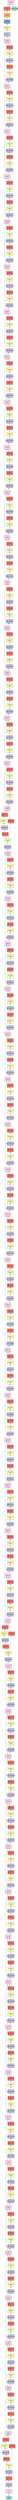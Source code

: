digraph plot {
	data [label=data fillcolor="#8dd3c7" fixedsize=true height=0.8034 shape=oval style=filled width=1.3]
	id [label=id fillcolor="#fccde5" fixedsize=true height=0.8034 shape=box style=filled width=1.3]
	bn_data [label=bn_data fillcolor="#bebada" fixedsize=true height=0.8034 shape=box style=filled width=1.3]
	conv0 [label="Convolution\n3x3/1x1, 16" fillcolor="#fb8072" fixedsize=true height=0.8034 shape=box style=filled width=1.3]
	stage1_unit1_bn1 [label=stage1_unit1_bn1 fillcolor="#bebada" fixedsize=true height=0.8034 shape=box style=filled width=1.3]
	stage1_unit1_relu1 [label="Activation\nrelu" fillcolor="#ffffb3" fixedsize=true height=0.8034 shape=box style=filled width=1.3]
	stage1_unit1_conv1 [label="Convolution\n3x3/1x1, 16" fillcolor="#fb8072" fixedsize=true height=0.8034 shape=box style=filled width=1.3]
	stage1_unit1_bn2 [label=stage1_unit1_bn2 fillcolor="#bebada" fixedsize=true height=0.8034 shape=box style=filled width=1.3]
	stage1_unit1_relu2 [label="Activation\nrelu" fillcolor="#ffffb3" fixedsize=true height=0.8034 shape=box style=filled width=1.3]
	stage1_unit1_conv2 [label="Convolution\n3x3/1x1, 16" fillcolor="#fb8072" fixedsize=true height=0.8034 shape=box style=filled width=1.3]
	stage1_unit1_sc [label="Convolution\n1x1/1x1, 16" fillcolor="#fb8072" fixedsize=true height=0.8034 shape=box style=filled width=1.3]
	_plus0 [label=_plus0 fillcolor="#fccde5" fixedsize=true height=0.8034 shape=box style=filled width=1.3]
	stage1_unit2_bn1 [label=stage1_unit2_bn1 fillcolor="#bebada" fixedsize=true height=0.8034 shape=box style=filled width=1.3]
	stage1_unit2_relu1 [label="Activation\nrelu" fillcolor="#ffffb3" fixedsize=true height=0.8034 shape=box style=filled width=1.3]
	stage1_unit2_conv1 [label="Convolution\n3x3/1x1, 16" fillcolor="#fb8072" fixedsize=true height=0.8034 shape=box style=filled width=1.3]
	stage1_unit2_bn2 [label=stage1_unit2_bn2 fillcolor="#bebada" fixedsize=true height=0.8034 shape=box style=filled width=1.3]
	stage1_unit2_relu2 [label="Activation\nrelu" fillcolor="#ffffb3" fixedsize=true height=0.8034 shape=box style=filled width=1.3]
	stage1_unit2_conv2 [label="Convolution\n3x3/1x1, 16" fillcolor="#fb8072" fixedsize=true height=0.8034 shape=box style=filled width=1.3]
	_plus1 [label=_plus1 fillcolor="#fccde5" fixedsize=true height=0.8034 shape=box style=filled width=1.3]
	stage1_unit3_bn1 [label=stage1_unit3_bn1 fillcolor="#bebada" fixedsize=true height=0.8034 shape=box style=filled width=1.3]
	stage1_unit3_relu1 [label="Activation\nrelu" fillcolor="#ffffb3" fixedsize=true height=0.8034 shape=box style=filled width=1.3]
	stage1_unit3_conv1 [label="Convolution\n3x3/1x1, 16" fillcolor="#fb8072" fixedsize=true height=0.8034 shape=box style=filled width=1.3]
	stage1_unit3_bn2 [label=stage1_unit3_bn2 fillcolor="#bebada" fixedsize=true height=0.8034 shape=box style=filled width=1.3]
	stage1_unit3_relu2 [label="Activation\nrelu" fillcolor="#ffffb3" fixedsize=true height=0.8034 shape=box style=filled width=1.3]
	stage1_unit3_conv2 [label="Convolution\n3x3/1x1, 16" fillcolor="#fb8072" fixedsize=true height=0.8034 shape=box style=filled width=1.3]
	_plus2 [label=_plus2 fillcolor="#fccde5" fixedsize=true height=0.8034 shape=box style=filled width=1.3]
	stage1_unit4_bn1 [label=stage1_unit4_bn1 fillcolor="#bebada" fixedsize=true height=0.8034 shape=box style=filled width=1.3]
	stage1_unit4_relu1 [label="Activation\nrelu" fillcolor="#ffffb3" fixedsize=true height=0.8034 shape=box style=filled width=1.3]
	stage1_unit4_conv1 [label="Convolution\n3x3/1x1, 16" fillcolor="#fb8072" fixedsize=true height=0.8034 shape=box style=filled width=1.3]
	stage1_unit4_bn2 [label=stage1_unit4_bn2 fillcolor="#bebada" fixedsize=true height=0.8034 shape=box style=filled width=1.3]
	stage1_unit4_relu2 [label="Activation\nrelu" fillcolor="#ffffb3" fixedsize=true height=0.8034 shape=box style=filled width=1.3]
	stage1_unit4_conv2 [label="Convolution\n3x3/1x1, 16" fillcolor="#fb8072" fixedsize=true height=0.8034 shape=box style=filled width=1.3]
	_plus3 [label=_plus3 fillcolor="#fccde5" fixedsize=true height=0.8034 shape=box style=filled width=1.3]
	stage1_unit5_bn1 [label=stage1_unit5_bn1 fillcolor="#bebada" fixedsize=true height=0.8034 shape=box style=filled width=1.3]
	stage1_unit5_relu1 [label="Activation\nrelu" fillcolor="#ffffb3" fixedsize=true height=0.8034 shape=box style=filled width=1.3]
	stage1_unit5_conv1 [label="Convolution\n3x3/1x1, 16" fillcolor="#fb8072" fixedsize=true height=0.8034 shape=box style=filled width=1.3]
	stage1_unit5_bn2 [label=stage1_unit5_bn2 fillcolor="#bebada" fixedsize=true height=0.8034 shape=box style=filled width=1.3]
	stage1_unit5_relu2 [label="Activation\nrelu" fillcolor="#ffffb3" fixedsize=true height=0.8034 shape=box style=filled width=1.3]
	stage1_unit5_conv2 [label="Convolution\n3x3/1x1, 16" fillcolor="#fb8072" fixedsize=true height=0.8034 shape=box style=filled width=1.3]
	_plus4 [label=_plus4 fillcolor="#fccde5" fixedsize=true height=0.8034 shape=box style=filled width=1.3]
	stage1_unit6_bn1 [label=stage1_unit6_bn1 fillcolor="#bebada" fixedsize=true height=0.8034 shape=box style=filled width=1.3]
	stage1_unit6_relu1 [label="Activation\nrelu" fillcolor="#ffffb3" fixedsize=true height=0.8034 shape=box style=filled width=1.3]
	stage1_unit6_conv1 [label="Convolution\n3x3/1x1, 16" fillcolor="#fb8072" fixedsize=true height=0.8034 shape=box style=filled width=1.3]
	stage1_unit6_bn2 [label=stage1_unit6_bn2 fillcolor="#bebada" fixedsize=true height=0.8034 shape=box style=filled width=1.3]
	stage1_unit6_relu2 [label="Activation\nrelu" fillcolor="#ffffb3" fixedsize=true height=0.8034 shape=box style=filled width=1.3]
	stage1_unit6_conv2 [label="Convolution\n3x3/1x1, 16" fillcolor="#fb8072" fixedsize=true height=0.8034 shape=box style=filled width=1.3]
	_plus5 [label=_plus5 fillcolor="#fccde5" fixedsize=true height=0.8034 shape=box style=filled width=1.3]
	stage1_unit7_bn1 [label=stage1_unit7_bn1 fillcolor="#bebada" fixedsize=true height=0.8034 shape=box style=filled width=1.3]
	stage1_unit7_relu1 [label="Activation\nrelu" fillcolor="#ffffb3" fixedsize=true height=0.8034 shape=box style=filled width=1.3]
	stage1_unit7_conv1 [label="Convolution\n3x3/1x1, 16" fillcolor="#fb8072" fixedsize=true height=0.8034 shape=box style=filled width=1.3]
	stage1_unit7_bn2 [label=stage1_unit7_bn2 fillcolor="#bebada" fixedsize=true height=0.8034 shape=box style=filled width=1.3]
	stage1_unit7_relu2 [label="Activation\nrelu" fillcolor="#ffffb3" fixedsize=true height=0.8034 shape=box style=filled width=1.3]
	stage1_unit7_conv2 [label="Convolution\n3x3/1x1, 16" fillcolor="#fb8072" fixedsize=true height=0.8034 shape=box style=filled width=1.3]
	_plus6 [label=_plus6 fillcolor="#fccde5" fixedsize=true height=0.8034 shape=box style=filled width=1.3]
	stage1_unit8_bn1 [label=stage1_unit8_bn1 fillcolor="#bebada" fixedsize=true height=0.8034 shape=box style=filled width=1.3]
	stage1_unit8_relu1 [label="Activation\nrelu" fillcolor="#ffffb3" fixedsize=true height=0.8034 shape=box style=filled width=1.3]
	stage1_unit8_conv1 [label="Convolution\n3x3/1x1, 16" fillcolor="#fb8072" fixedsize=true height=0.8034 shape=box style=filled width=1.3]
	stage1_unit8_bn2 [label=stage1_unit8_bn2 fillcolor="#bebada" fixedsize=true height=0.8034 shape=box style=filled width=1.3]
	stage1_unit8_relu2 [label="Activation\nrelu" fillcolor="#ffffb3" fixedsize=true height=0.8034 shape=box style=filled width=1.3]
	stage1_unit8_conv2 [label="Convolution\n3x3/1x1, 16" fillcolor="#fb8072" fixedsize=true height=0.8034 shape=box style=filled width=1.3]
	_plus7 [label=_plus7 fillcolor="#fccde5" fixedsize=true height=0.8034 shape=box style=filled width=1.3]
	stage1_unit9_bn1 [label=stage1_unit9_bn1 fillcolor="#bebada" fixedsize=true height=0.8034 shape=box style=filled width=1.3]
	stage1_unit9_relu1 [label="Activation\nrelu" fillcolor="#ffffb3" fixedsize=true height=0.8034 shape=box style=filled width=1.3]
	stage1_unit9_conv1 [label="Convolution\n3x3/1x1, 16" fillcolor="#fb8072" fixedsize=true height=0.8034 shape=box style=filled width=1.3]
	stage1_unit9_bn2 [label=stage1_unit9_bn2 fillcolor="#bebada" fixedsize=true height=0.8034 shape=box style=filled width=1.3]
	stage1_unit9_relu2 [label="Activation\nrelu" fillcolor="#ffffb3" fixedsize=true height=0.8034 shape=box style=filled width=1.3]
	stage1_unit9_conv2 [label="Convolution\n3x3/1x1, 16" fillcolor="#fb8072" fixedsize=true height=0.8034 shape=box style=filled width=1.3]
	_plus8 [label=_plus8 fillcolor="#fccde5" fixedsize=true height=0.8034 shape=box style=filled width=1.3]
	stage1_unit10_bn1 [label=stage1_unit10_bn1 fillcolor="#bebada" fixedsize=true height=0.8034 shape=box style=filled width=1.3]
	stage1_unit10_relu1 [label="Activation\nrelu" fillcolor="#ffffb3" fixedsize=true height=0.8034 shape=box style=filled width=1.3]
	stage1_unit10_conv1 [label="Convolution\n3x3/1x1, 16" fillcolor="#fb8072" fixedsize=true height=0.8034 shape=box style=filled width=1.3]
	stage1_unit10_bn2 [label=stage1_unit10_bn2 fillcolor="#bebada" fixedsize=true height=0.8034 shape=box style=filled width=1.3]
	stage1_unit10_relu2 [label="Activation\nrelu" fillcolor="#ffffb3" fixedsize=true height=0.8034 shape=box style=filled width=1.3]
	stage1_unit10_conv2 [label="Convolution\n3x3/1x1, 16" fillcolor="#fb8072" fixedsize=true height=0.8034 shape=box style=filled width=1.3]
	_plus9 [label=_plus9 fillcolor="#fccde5" fixedsize=true height=0.8034 shape=box style=filled width=1.3]
	stage1_unit11_bn1 [label=stage1_unit11_bn1 fillcolor="#bebada" fixedsize=true height=0.8034 shape=box style=filled width=1.3]
	stage1_unit11_relu1 [label="Activation\nrelu" fillcolor="#ffffb3" fixedsize=true height=0.8034 shape=box style=filled width=1.3]
	stage1_unit11_conv1 [label="Convolution\n3x3/1x1, 16" fillcolor="#fb8072" fixedsize=true height=0.8034 shape=box style=filled width=1.3]
	stage1_unit11_bn2 [label=stage1_unit11_bn2 fillcolor="#bebada" fixedsize=true height=0.8034 shape=box style=filled width=1.3]
	stage1_unit11_relu2 [label="Activation\nrelu" fillcolor="#ffffb3" fixedsize=true height=0.8034 shape=box style=filled width=1.3]
	stage1_unit11_conv2 [label="Convolution\n3x3/1x1, 16" fillcolor="#fb8072" fixedsize=true height=0.8034 shape=box style=filled width=1.3]
	_plus10 [label=_plus10 fillcolor="#fccde5" fixedsize=true height=0.8034 shape=box style=filled width=1.3]
	stage1_unit12_bn1 [label=stage1_unit12_bn1 fillcolor="#bebada" fixedsize=true height=0.8034 shape=box style=filled width=1.3]
	stage1_unit12_relu1 [label="Activation\nrelu" fillcolor="#ffffb3" fixedsize=true height=0.8034 shape=box style=filled width=1.3]
	stage1_unit12_conv1 [label="Convolution\n3x3/1x1, 16" fillcolor="#fb8072" fixedsize=true height=0.8034 shape=box style=filled width=1.3]
	stage1_unit12_bn2 [label=stage1_unit12_bn2 fillcolor="#bebada" fixedsize=true height=0.8034 shape=box style=filled width=1.3]
	stage1_unit12_relu2 [label="Activation\nrelu" fillcolor="#ffffb3" fixedsize=true height=0.8034 shape=box style=filled width=1.3]
	stage1_unit12_conv2 [label="Convolution\n3x3/1x1, 16" fillcolor="#fb8072" fixedsize=true height=0.8034 shape=box style=filled width=1.3]
	_plus11 [label=_plus11 fillcolor="#fccde5" fixedsize=true height=0.8034 shape=box style=filled width=1.3]
	stage1_unit13_bn1 [label=stage1_unit13_bn1 fillcolor="#bebada" fixedsize=true height=0.8034 shape=box style=filled width=1.3]
	stage1_unit13_relu1 [label="Activation\nrelu" fillcolor="#ffffb3" fixedsize=true height=0.8034 shape=box style=filled width=1.3]
	stage1_unit13_conv1 [label="Convolution\n3x3/1x1, 16" fillcolor="#fb8072" fixedsize=true height=0.8034 shape=box style=filled width=1.3]
	stage1_unit13_bn2 [label=stage1_unit13_bn2 fillcolor="#bebada" fixedsize=true height=0.8034 shape=box style=filled width=1.3]
	stage1_unit13_relu2 [label="Activation\nrelu" fillcolor="#ffffb3" fixedsize=true height=0.8034 shape=box style=filled width=1.3]
	stage1_unit13_conv2 [label="Convolution\n3x3/1x1, 16" fillcolor="#fb8072" fixedsize=true height=0.8034 shape=box style=filled width=1.3]
	_plus12 [label=_plus12 fillcolor="#fccde5" fixedsize=true height=0.8034 shape=box style=filled width=1.3]
	stage1_unit14_bn1 [label=stage1_unit14_bn1 fillcolor="#bebada" fixedsize=true height=0.8034 shape=box style=filled width=1.3]
	stage1_unit14_relu1 [label="Activation\nrelu" fillcolor="#ffffb3" fixedsize=true height=0.8034 shape=box style=filled width=1.3]
	stage1_unit14_conv1 [label="Convolution\n3x3/1x1, 16" fillcolor="#fb8072" fixedsize=true height=0.8034 shape=box style=filled width=1.3]
	stage1_unit14_bn2 [label=stage1_unit14_bn2 fillcolor="#bebada" fixedsize=true height=0.8034 shape=box style=filled width=1.3]
	stage1_unit14_relu2 [label="Activation\nrelu" fillcolor="#ffffb3" fixedsize=true height=0.8034 shape=box style=filled width=1.3]
	stage1_unit14_conv2 [label="Convolution\n3x3/1x1, 16" fillcolor="#fb8072" fixedsize=true height=0.8034 shape=box style=filled width=1.3]
	_plus13 [label=_plus13 fillcolor="#fccde5" fixedsize=true height=0.8034 shape=box style=filled width=1.3]
	stage1_unit15_bn1 [label=stage1_unit15_bn1 fillcolor="#bebada" fixedsize=true height=0.8034 shape=box style=filled width=1.3]
	stage1_unit15_relu1 [label="Activation\nrelu" fillcolor="#ffffb3" fixedsize=true height=0.8034 shape=box style=filled width=1.3]
	stage1_unit15_conv1 [label="Convolution\n3x3/1x1, 16" fillcolor="#fb8072" fixedsize=true height=0.8034 shape=box style=filled width=1.3]
	stage1_unit15_bn2 [label=stage1_unit15_bn2 fillcolor="#bebada" fixedsize=true height=0.8034 shape=box style=filled width=1.3]
	stage1_unit15_relu2 [label="Activation\nrelu" fillcolor="#ffffb3" fixedsize=true height=0.8034 shape=box style=filled width=1.3]
	stage1_unit15_conv2 [label="Convolution\n3x3/1x1, 16" fillcolor="#fb8072" fixedsize=true height=0.8034 shape=box style=filled width=1.3]
	_plus14 [label=_plus14 fillcolor="#fccde5" fixedsize=true height=0.8034 shape=box style=filled width=1.3]
	stage1_unit16_bn1 [label=stage1_unit16_bn1 fillcolor="#bebada" fixedsize=true height=0.8034 shape=box style=filled width=1.3]
	stage1_unit16_relu1 [label="Activation\nrelu" fillcolor="#ffffb3" fixedsize=true height=0.8034 shape=box style=filled width=1.3]
	stage1_unit16_conv1 [label="Convolution\n3x3/1x1, 16" fillcolor="#fb8072" fixedsize=true height=0.8034 shape=box style=filled width=1.3]
	stage1_unit16_bn2 [label=stage1_unit16_bn2 fillcolor="#bebada" fixedsize=true height=0.8034 shape=box style=filled width=1.3]
	stage1_unit16_relu2 [label="Activation\nrelu" fillcolor="#ffffb3" fixedsize=true height=0.8034 shape=box style=filled width=1.3]
	stage1_unit16_conv2 [label="Convolution\n3x3/1x1, 16" fillcolor="#fb8072" fixedsize=true height=0.8034 shape=box style=filled width=1.3]
	_plus15 [label=_plus15 fillcolor="#fccde5" fixedsize=true height=0.8034 shape=box style=filled width=1.3]
	stage1_unit17_bn1 [label=stage1_unit17_bn1 fillcolor="#bebada" fixedsize=true height=0.8034 shape=box style=filled width=1.3]
	stage1_unit17_relu1 [label="Activation\nrelu" fillcolor="#ffffb3" fixedsize=true height=0.8034 shape=box style=filled width=1.3]
	stage1_unit17_conv1 [label="Convolution\n3x3/1x1, 16" fillcolor="#fb8072" fixedsize=true height=0.8034 shape=box style=filled width=1.3]
	stage1_unit17_bn2 [label=stage1_unit17_bn2 fillcolor="#bebada" fixedsize=true height=0.8034 shape=box style=filled width=1.3]
	stage1_unit17_relu2 [label="Activation\nrelu" fillcolor="#ffffb3" fixedsize=true height=0.8034 shape=box style=filled width=1.3]
	stage1_unit17_conv2 [label="Convolution\n3x3/1x1, 16" fillcolor="#fb8072" fixedsize=true height=0.8034 shape=box style=filled width=1.3]
	_plus16 [label=_plus16 fillcolor="#fccde5" fixedsize=true height=0.8034 shape=box style=filled width=1.3]
	stage1_unit18_bn1 [label=stage1_unit18_bn1 fillcolor="#bebada" fixedsize=true height=0.8034 shape=box style=filled width=1.3]
	stage1_unit18_relu1 [label="Activation\nrelu" fillcolor="#ffffb3" fixedsize=true height=0.8034 shape=box style=filled width=1.3]
	stage1_unit18_conv1 [label="Convolution\n3x3/1x1, 16" fillcolor="#fb8072" fixedsize=true height=0.8034 shape=box style=filled width=1.3]
	stage1_unit18_bn2 [label=stage1_unit18_bn2 fillcolor="#bebada" fixedsize=true height=0.8034 shape=box style=filled width=1.3]
	stage1_unit18_relu2 [label="Activation\nrelu" fillcolor="#ffffb3" fixedsize=true height=0.8034 shape=box style=filled width=1.3]
	stage1_unit18_conv2 [label="Convolution\n3x3/1x1, 16" fillcolor="#fb8072" fixedsize=true height=0.8034 shape=box style=filled width=1.3]
	_plus17 [label=_plus17 fillcolor="#fccde5" fixedsize=true height=0.8034 shape=box style=filled width=1.3]
	stage2_unit1_bn1 [label=stage2_unit1_bn1 fillcolor="#bebada" fixedsize=true height=0.8034 shape=box style=filled width=1.3]
	stage2_unit1_relu1 [label="Activation\nrelu" fillcolor="#ffffb3" fixedsize=true height=0.8034 shape=box style=filled width=1.3]
	stage2_unit1_conv1 [label="Convolution\n3x3/2x2, 32" fillcolor="#fb8072" fixedsize=true height=0.8034 shape=box style=filled width=1.3]
	stage2_unit1_bn2 [label=stage2_unit1_bn2 fillcolor="#bebada" fixedsize=true height=0.8034 shape=box style=filled width=1.3]
	stage2_unit1_relu2 [label="Activation\nrelu" fillcolor="#ffffb3" fixedsize=true height=0.8034 shape=box style=filled width=1.3]
	stage2_unit1_conv2 [label="Convolution\n3x3/1x1, 32" fillcolor="#fb8072" fixedsize=true height=0.8034 shape=box style=filled width=1.3]
	stage2_unit1_sc [label="Convolution\n1x1/2x2, 32" fillcolor="#fb8072" fixedsize=true height=0.8034 shape=box style=filled width=1.3]
	_plus18 [label=_plus18 fillcolor="#fccde5" fixedsize=true height=0.8034 shape=box style=filled width=1.3]
	stage2_unit2_bn1 [label=stage2_unit2_bn1 fillcolor="#bebada" fixedsize=true height=0.8034 shape=box style=filled width=1.3]
	stage2_unit2_relu1 [label="Activation\nrelu" fillcolor="#ffffb3" fixedsize=true height=0.8034 shape=box style=filled width=1.3]
	stage2_unit2_conv1 [label="Convolution\n3x3/1x1, 32" fillcolor="#fb8072" fixedsize=true height=0.8034 shape=box style=filled width=1.3]
	stage2_unit2_bn2 [label=stage2_unit2_bn2 fillcolor="#bebada" fixedsize=true height=0.8034 shape=box style=filled width=1.3]
	stage2_unit2_relu2 [label="Activation\nrelu" fillcolor="#ffffb3" fixedsize=true height=0.8034 shape=box style=filled width=1.3]
	stage2_unit2_conv2 [label="Convolution\n3x3/1x1, 32" fillcolor="#fb8072" fixedsize=true height=0.8034 shape=box style=filled width=1.3]
	_plus19 [label=_plus19 fillcolor="#fccde5" fixedsize=true height=0.8034 shape=box style=filled width=1.3]
	stage2_unit3_bn1 [label=stage2_unit3_bn1 fillcolor="#bebada" fixedsize=true height=0.8034 shape=box style=filled width=1.3]
	stage2_unit3_relu1 [label="Activation\nrelu" fillcolor="#ffffb3" fixedsize=true height=0.8034 shape=box style=filled width=1.3]
	stage2_unit3_conv1 [label="Convolution\n3x3/1x1, 32" fillcolor="#fb8072" fixedsize=true height=0.8034 shape=box style=filled width=1.3]
	stage2_unit3_bn2 [label=stage2_unit3_bn2 fillcolor="#bebada" fixedsize=true height=0.8034 shape=box style=filled width=1.3]
	stage2_unit3_relu2 [label="Activation\nrelu" fillcolor="#ffffb3" fixedsize=true height=0.8034 shape=box style=filled width=1.3]
	stage2_unit3_conv2 [label="Convolution\n3x3/1x1, 32" fillcolor="#fb8072" fixedsize=true height=0.8034 shape=box style=filled width=1.3]
	_plus20 [label=_plus20 fillcolor="#fccde5" fixedsize=true height=0.8034 shape=box style=filled width=1.3]
	stage2_unit4_bn1 [label=stage2_unit4_bn1 fillcolor="#bebada" fixedsize=true height=0.8034 shape=box style=filled width=1.3]
	stage2_unit4_relu1 [label="Activation\nrelu" fillcolor="#ffffb3" fixedsize=true height=0.8034 shape=box style=filled width=1.3]
	stage2_unit4_conv1 [label="Convolution\n3x3/1x1, 32" fillcolor="#fb8072" fixedsize=true height=0.8034 shape=box style=filled width=1.3]
	stage2_unit4_bn2 [label=stage2_unit4_bn2 fillcolor="#bebada" fixedsize=true height=0.8034 shape=box style=filled width=1.3]
	stage2_unit4_relu2 [label="Activation\nrelu" fillcolor="#ffffb3" fixedsize=true height=0.8034 shape=box style=filled width=1.3]
	stage2_unit4_conv2 [label="Convolution\n3x3/1x1, 32" fillcolor="#fb8072" fixedsize=true height=0.8034 shape=box style=filled width=1.3]
	_plus21 [label=_plus21 fillcolor="#fccde5" fixedsize=true height=0.8034 shape=box style=filled width=1.3]
	stage2_unit5_bn1 [label=stage2_unit5_bn1 fillcolor="#bebada" fixedsize=true height=0.8034 shape=box style=filled width=1.3]
	stage2_unit5_relu1 [label="Activation\nrelu" fillcolor="#ffffb3" fixedsize=true height=0.8034 shape=box style=filled width=1.3]
	stage2_unit5_conv1 [label="Convolution\n3x3/1x1, 32" fillcolor="#fb8072" fixedsize=true height=0.8034 shape=box style=filled width=1.3]
	stage2_unit5_bn2 [label=stage2_unit5_bn2 fillcolor="#bebada" fixedsize=true height=0.8034 shape=box style=filled width=1.3]
	stage2_unit5_relu2 [label="Activation\nrelu" fillcolor="#ffffb3" fixedsize=true height=0.8034 shape=box style=filled width=1.3]
	stage2_unit5_conv2 [label="Convolution\n3x3/1x1, 32" fillcolor="#fb8072" fixedsize=true height=0.8034 shape=box style=filled width=1.3]
	_plus22 [label=_plus22 fillcolor="#fccde5" fixedsize=true height=0.8034 shape=box style=filled width=1.3]
	stage2_unit6_bn1 [label=stage2_unit6_bn1 fillcolor="#bebada" fixedsize=true height=0.8034 shape=box style=filled width=1.3]
	stage2_unit6_relu1 [label="Activation\nrelu" fillcolor="#ffffb3" fixedsize=true height=0.8034 shape=box style=filled width=1.3]
	stage2_unit6_conv1 [label="Convolution\n3x3/1x1, 32" fillcolor="#fb8072" fixedsize=true height=0.8034 shape=box style=filled width=1.3]
	stage2_unit6_bn2 [label=stage2_unit6_bn2 fillcolor="#bebada" fixedsize=true height=0.8034 shape=box style=filled width=1.3]
	stage2_unit6_relu2 [label="Activation\nrelu" fillcolor="#ffffb3" fixedsize=true height=0.8034 shape=box style=filled width=1.3]
	stage2_unit6_conv2 [label="Convolution\n3x3/1x1, 32" fillcolor="#fb8072" fixedsize=true height=0.8034 shape=box style=filled width=1.3]
	_plus23 [label=_plus23 fillcolor="#fccde5" fixedsize=true height=0.8034 shape=box style=filled width=1.3]
	stage2_unit7_bn1 [label=stage2_unit7_bn1 fillcolor="#bebada" fixedsize=true height=0.8034 shape=box style=filled width=1.3]
	stage2_unit7_relu1 [label="Activation\nrelu" fillcolor="#ffffb3" fixedsize=true height=0.8034 shape=box style=filled width=1.3]
	stage2_unit7_conv1 [label="Convolution\n3x3/1x1, 32" fillcolor="#fb8072" fixedsize=true height=0.8034 shape=box style=filled width=1.3]
	stage2_unit7_bn2 [label=stage2_unit7_bn2 fillcolor="#bebada" fixedsize=true height=0.8034 shape=box style=filled width=1.3]
	stage2_unit7_relu2 [label="Activation\nrelu" fillcolor="#ffffb3" fixedsize=true height=0.8034 shape=box style=filled width=1.3]
	stage2_unit7_conv2 [label="Convolution\n3x3/1x1, 32" fillcolor="#fb8072" fixedsize=true height=0.8034 shape=box style=filled width=1.3]
	_plus24 [label=_plus24 fillcolor="#fccde5" fixedsize=true height=0.8034 shape=box style=filled width=1.3]
	stage2_unit8_bn1 [label=stage2_unit8_bn1 fillcolor="#bebada" fixedsize=true height=0.8034 shape=box style=filled width=1.3]
	stage2_unit8_relu1 [label="Activation\nrelu" fillcolor="#ffffb3" fixedsize=true height=0.8034 shape=box style=filled width=1.3]
	stage2_unit8_conv1 [label="Convolution\n3x3/1x1, 32" fillcolor="#fb8072" fixedsize=true height=0.8034 shape=box style=filled width=1.3]
	stage2_unit8_bn2 [label=stage2_unit8_bn2 fillcolor="#bebada" fixedsize=true height=0.8034 shape=box style=filled width=1.3]
	stage2_unit8_relu2 [label="Activation\nrelu" fillcolor="#ffffb3" fixedsize=true height=0.8034 shape=box style=filled width=1.3]
	stage2_unit8_conv2 [label="Convolution\n3x3/1x1, 32" fillcolor="#fb8072" fixedsize=true height=0.8034 shape=box style=filled width=1.3]
	_plus25 [label=_plus25 fillcolor="#fccde5" fixedsize=true height=0.8034 shape=box style=filled width=1.3]
	stage2_unit9_bn1 [label=stage2_unit9_bn1 fillcolor="#bebada" fixedsize=true height=0.8034 shape=box style=filled width=1.3]
	stage2_unit9_relu1 [label="Activation\nrelu" fillcolor="#ffffb3" fixedsize=true height=0.8034 shape=box style=filled width=1.3]
	stage2_unit9_conv1 [label="Convolution\n3x3/1x1, 32" fillcolor="#fb8072" fixedsize=true height=0.8034 shape=box style=filled width=1.3]
	stage2_unit9_bn2 [label=stage2_unit9_bn2 fillcolor="#bebada" fixedsize=true height=0.8034 shape=box style=filled width=1.3]
	stage2_unit9_relu2 [label="Activation\nrelu" fillcolor="#ffffb3" fixedsize=true height=0.8034 shape=box style=filled width=1.3]
	stage2_unit9_conv2 [label="Convolution\n3x3/1x1, 32" fillcolor="#fb8072" fixedsize=true height=0.8034 shape=box style=filled width=1.3]
	_plus26 [label=_plus26 fillcolor="#fccde5" fixedsize=true height=0.8034 shape=box style=filled width=1.3]
	stage2_unit10_bn1 [label=stage2_unit10_bn1 fillcolor="#bebada" fixedsize=true height=0.8034 shape=box style=filled width=1.3]
	stage2_unit10_relu1 [label="Activation\nrelu" fillcolor="#ffffb3" fixedsize=true height=0.8034 shape=box style=filled width=1.3]
	stage2_unit10_conv1 [label="Convolution\n3x3/1x1, 32" fillcolor="#fb8072" fixedsize=true height=0.8034 shape=box style=filled width=1.3]
	stage2_unit10_bn2 [label=stage2_unit10_bn2 fillcolor="#bebada" fixedsize=true height=0.8034 shape=box style=filled width=1.3]
	stage2_unit10_relu2 [label="Activation\nrelu" fillcolor="#ffffb3" fixedsize=true height=0.8034 shape=box style=filled width=1.3]
	stage2_unit10_conv2 [label="Convolution\n3x3/1x1, 32" fillcolor="#fb8072" fixedsize=true height=0.8034 shape=box style=filled width=1.3]
	_plus27 [label=_plus27 fillcolor="#fccde5" fixedsize=true height=0.8034 shape=box style=filled width=1.3]
	stage2_unit11_bn1 [label=stage2_unit11_bn1 fillcolor="#bebada" fixedsize=true height=0.8034 shape=box style=filled width=1.3]
	stage2_unit11_relu1 [label="Activation\nrelu" fillcolor="#ffffb3" fixedsize=true height=0.8034 shape=box style=filled width=1.3]
	stage2_unit11_conv1 [label="Convolution\n3x3/1x1, 32" fillcolor="#fb8072" fixedsize=true height=0.8034 shape=box style=filled width=1.3]
	stage2_unit11_bn2 [label=stage2_unit11_bn2 fillcolor="#bebada" fixedsize=true height=0.8034 shape=box style=filled width=1.3]
	stage2_unit11_relu2 [label="Activation\nrelu" fillcolor="#ffffb3" fixedsize=true height=0.8034 shape=box style=filled width=1.3]
	stage2_unit11_conv2 [label="Convolution\n3x3/1x1, 32" fillcolor="#fb8072" fixedsize=true height=0.8034 shape=box style=filled width=1.3]
	_plus28 [label=_plus28 fillcolor="#fccde5" fixedsize=true height=0.8034 shape=box style=filled width=1.3]
	stage2_unit12_bn1 [label=stage2_unit12_bn1 fillcolor="#bebada" fixedsize=true height=0.8034 shape=box style=filled width=1.3]
	stage2_unit12_relu1 [label="Activation\nrelu" fillcolor="#ffffb3" fixedsize=true height=0.8034 shape=box style=filled width=1.3]
	stage2_unit12_conv1 [label="Convolution\n3x3/1x1, 32" fillcolor="#fb8072" fixedsize=true height=0.8034 shape=box style=filled width=1.3]
	stage2_unit12_bn2 [label=stage2_unit12_bn2 fillcolor="#bebada" fixedsize=true height=0.8034 shape=box style=filled width=1.3]
	stage2_unit12_relu2 [label="Activation\nrelu" fillcolor="#ffffb3" fixedsize=true height=0.8034 shape=box style=filled width=1.3]
	stage2_unit12_conv2 [label="Convolution\n3x3/1x1, 32" fillcolor="#fb8072" fixedsize=true height=0.8034 shape=box style=filled width=1.3]
	_plus29 [label=_plus29 fillcolor="#fccde5" fixedsize=true height=0.8034 shape=box style=filled width=1.3]
	stage2_unit13_bn1 [label=stage2_unit13_bn1 fillcolor="#bebada" fixedsize=true height=0.8034 shape=box style=filled width=1.3]
	stage2_unit13_relu1 [label="Activation\nrelu" fillcolor="#ffffb3" fixedsize=true height=0.8034 shape=box style=filled width=1.3]
	stage2_unit13_conv1 [label="Convolution\n3x3/1x1, 32" fillcolor="#fb8072" fixedsize=true height=0.8034 shape=box style=filled width=1.3]
	stage2_unit13_bn2 [label=stage2_unit13_bn2 fillcolor="#bebada" fixedsize=true height=0.8034 shape=box style=filled width=1.3]
	stage2_unit13_relu2 [label="Activation\nrelu" fillcolor="#ffffb3" fixedsize=true height=0.8034 shape=box style=filled width=1.3]
	stage2_unit13_conv2 [label="Convolution\n3x3/1x1, 32" fillcolor="#fb8072" fixedsize=true height=0.8034 shape=box style=filled width=1.3]
	_plus30 [label=_plus30 fillcolor="#fccde5" fixedsize=true height=0.8034 shape=box style=filled width=1.3]
	stage2_unit14_bn1 [label=stage2_unit14_bn1 fillcolor="#bebada" fixedsize=true height=0.8034 shape=box style=filled width=1.3]
	stage2_unit14_relu1 [label="Activation\nrelu" fillcolor="#ffffb3" fixedsize=true height=0.8034 shape=box style=filled width=1.3]
	stage2_unit14_conv1 [label="Convolution\n3x3/1x1, 32" fillcolor="#fb8072" fixedsize=true height=0.8034 shape=box style=filled width=1.3]
	stage2_unit14_bn2 [label=stage2_unit14_bn2 fillcolor="#bebada" fixedsize=true height=0.8034 shape=box style=filled width=1.3]
	stage2_unit14_relu2 [label="Activation\nrelu" fillcolor="#ffffb3" fixedsize=true height=0.8034 shape=box style=filled width=1.3]
	stage2_unit14_conv2 [label="Convolution\n3x3/1x1, 32" fillcolor="#fb8072" fixedsize=true height=0.8034 shape=box style=filled width=1.3]
	_plus31 [label=_plus31 fillcolor="#fccde5" fixedsize=true height=0.8034 shape=box style=filled width=1.3]
	stage2_unit15_bn1 [label=stage2_unit15_bn1 fillcolor="#bebada" fixedsize=true height=0.8034 shape=box style=filled width=1.3]
	stage2_unit15_relu1 [label="Activation\nrelu" fillcolor="#ffffb3" fixedsize=true height=0.8034 shape=box style=filled width=1.3]
	stage2_unit15_conv1 [label="Convolution\n3x3/1x1, 32" fillcolor="#fb8072" fixedsize=true height=0.8034 shape=box style=filled width=1.3]
	stage2_unit15_bn2 [label=stage2_unit15_bn2 fillcolor="#bebada" fixedsize=true height=0.8034 shape=box style=filled width=1.3]
	stage2_unit15_relu2 [label="Activation\nrelu" fillcolor="#ffffb3" fixedsize=true height=0.8034 shape=box style=filled width=1.3]
	stage2_unit15_conv2 [label="Convolution\n3x3/1x1, 32" fillcolor="#fb8072" fixedsize=true height=0.8034 shape=box style=filled width=1.3]
	_plus32 [label=_plus32 fillcolor="#fccde5" fixedsize=true height=0.8034 shape=box style=filled width=1.3]
	stage2_unit16_bn1 [label=stage2_unit16_bn1 fillcolor="#bebada" fixedsize=true height=0.8034 shape=box style=filled width=1.3]
	stage2_unit16_relu1 [label="Activation\nrelu" fillcolor="#ffffb3" fixedsize=true height=0.8034 shape=box style=filled width=1.3]
	stage2_unit16_conv1 [label="Convolution\n3x3/1x1, 32" fillcolor="#fb8072" fixedsize=true height=0.8034 shape=box style=filled width=1.3]
	stage2_unit16_bn2 [label=stage2_unit16_bn2 fillcolor="#bebada" fixedsize=true height=0.8034 shape=box style=filled width=1.3]
	stage2_unit16_relu2 [label="Activation\nrelu" fillcolor="#ffffb3" fixedsize=true height=0.8034 shape=box style=filled width=1.3]
	stage2_unit16_conv2 [label="Convolution\n3x3/1x1, 32" fillcolor="#fb8072" fixedsize=true height=0.8034 shape=box style=filled width=1.3]
	_plus33 [label=_plus33 fillcolor="#fccde5" fixedsize=true height=0.8034 shape=box style=filled width=1.3]
	stage2_unit17_bn1 [label=stage2_unit17_bn1 fillcolor="#bebada" fixedsize=true height=0.8034 shape=box style=filled width=1.3]
	stage2_unit17_relu1 [label="Activation\nrelu" fillcolor="#ffffb3" fixedsize=true height=0.8034 shape=box style=filled width=1.3]
	stage2_unit17_conv1 [label="Convolution\n3x3/1x1, 32" fillcolor="#fb8072" fixedsize=true height=0.8034 shape=box style=filled width=1.3]
	stage2_unit17_bn2 [label=stage2_unit17_bn2 fillcolor="#bebada" fixedsize=true height=0.8034 shape=box style=filled width=1.3]
	stage2_unit17_relu2 [label="Activation\nrelu" fillcolor="#ffffb3" fixedsize=true height=0.8034 shape=box style=filled width=1.3]
	stage2_unit17_conv2 [label="Convolution\n3x3/1x1, 32" fillcolor="#fb8072" fixedsize=true height=0.8034 shape=box style=filled width=1.3]
	_plus34 [label=_plus34 fillcolor="#fccde5" fixedsize=true height=0.8034 shape=box style=filled width=1.3]
	stage2_unit18_bn1 [label=stage2_unit18_bn1 fillcolor="#bebada" fixedsize=true height=0.8034 shape=box style=filled width=1.3]
	stage2_unit18_relu1 [label="Activation\nrelu" fillcolor="#ffffb3" fixedsize=true height=0.8034 shape=box style=filled width=1.3]
	stage2_unit18_conv1 [label="Convolution\n3x3/1x1, 32" fillcolor="#fb8072" fixedsize=true height=0.8034 shape=box style=filled width=1.3]
	stage2_unit18_bn2 [label=stage2_unit18_bn2 fillcolor="#bebada" fixedsize=true height=0.8034 shape=box style=filled width=1.3]
	stage2_unit18_relu2 [label="Activation\nrelu" fillcolor="#ffffb3" fixedsize=true height=0.8034 shape=box style=filled width=1.3]
	stage2_unit18_conv2 [label="Convolution\n3x3/1x1, 32" fillcolor="#fb8072" fixedsize=true height=0.8034 shape=box style=filled width=1.3]
	_plus35 [label=_plus35 fillcolor="#fccde5" fixedsize=true height=0.8034 shape=box style=filled width=1.3]
	stage3_unit1_bn1 [label=stage3_unit1_bn1 fillcolor="#bebada" fixedsize=true height=0.8034 shape=box style=filled width=1.3]
	stage3_unit1_relu1 [label="Activation\nrelu" fillcolor="#ffffb3" fixedsize=true height=0.8034 shape=box style=filled width=1.3]
	stage3_unit1_conv1 [label="Convolution\n3x3/2x2, 64" fillcolor="#fb8072" fixedsize=true height=0.8034 shape=box style=filled width=1.3]
	stage3_unit1_bn2 [label=stage3_unit1_bn2 fillcolor="#bebada" fixedsize=true height=0.8034 shape=box style=filled width=1.3]
	stage3_unit1_relu2 [label="Activation\nrelu" fillcolor="#ffffb3" fixedsize=true height=0.8034 shape=box style=filled width=1.3]
	stage3_unit1_conv2 [label="Convolution\n3x3/1x1, 64" fillcolor="#fb8072" fixedsize=true height=0.8034 shape=box style=filled width=1.3]
	stage3_unit1_sc [label="Convolution\n1x1/2x2, 64" fillcolor="#fb8072" fixedsize=true height=0.8034 shape=box style=filled width=1.3]
	_plus36 [label=_plus36 fillcolor="#fccde5" fixedsize=true height=0.8034 shape=box style=filled width=1.3]
	stage3_unit2_bn1 [label=stage3_unit2_bn1 fillcolor="#bebada" fixedsize=true height=0.8034 shape=box style=filled width=1.3]
	stage3_unit2_relu1 [label="Activation\nrelu" fillcolor="#ffffb3" fixedsize=true height=0.8034 shape=box style=filled width=1.3]
	stage3_unit2_conv1 [label="Convolution\n3x3/1x1, 64" fillcolor="#fb8072" fixedsize=true height=0.8034 shape=box style=filled width=1.3]
	stage3_unit2_bn2 [label=stage3_unit2_bn2 fillcolor="#bebada" fixedsize=true height=0.8034 shape=box style=filled width=1.3]
	stage3_unit2_relu2 [label="Activation\nrelu" fillcolor="#ffffb3" fixedsize=true height=0.8034 shape=box style=filled width=1.3]
	stage3_unit2_conv2 [label="Convolution\n3x3/1x1, 64" fillcolor="#fb8072" fixedsize=true height=0.8034 shape=box style=filled width=1.3]
	_plus37 [label=_plus37 fillcolor="#fccde5" fixedsize=true height=0.8034 shape=box style=filled width=1.3]
	stage3_unit3_bn1 [label=stage3_unit3_bn1 fillcolor="#bebada" fixedsize=true height=0.8034 shape=box style=filled width=1.3]
	stage3_unit3_relu1 [label="Activation\nrelu" fillcolor="#ffffb3" fixedsize=true height=0.8034 shape=box style=filled width=1.3]
	stage3_unit3_conv1 [label="Convolution\n3x3/1x1, 64" fillcolor="#fb8072" fixedsize=true height=0.8034 shape=box style=filled width=1.3]
	stage3_unit3_bn2 [label=stage3_unit3_bn2 fillcolor="#bebada" fixedsize=true height=0.8034 shape=box style=filled width=1.3]
	stage3_unit3_relu2 [label="Activation\nrelu" fillcolor="#ffffb3" fixedsize=true height=0.8034 shape=box style=filled width=1.3]
	stage3_unit3_conv2 [label="Convolution\n3x3/1x1, 64" fillcolor="#fb8072" fixedsize=true height=0.8034 shape=box style=filled width=1.3]
	_plus38 [label=_plus38 fillcolor="#fccde5" fixedsize=true height=0.8034 shape=box style=filled width=1.3]
	stage3_unit4_bn1 [label=stage3_unit4_bn1 fillcolor="#bebada" fixedsize=true height=0.8034 shape=box style=filled width=1.3]
	stage3_unit4_relu1 [label="Activation\nrelu" fillcolor="#ffffb3" fixedsize=true height=0.8034 shape=box style=filled width=1.3]
	stage3_unit4_conv1 [label="Convolution\n3x3/1x1, 64" fillcolor="#fb8072" fixedsize=true height=0.8034 shape=box style=filled width=1.3]
	stage3_unit4_bn2 [label=stage3_unit4_bn2 fillcolor="#bebada" fixedsize=true height=0.8034 shape=box style=filled width=1.3]
	stage3_unit4_relu2 [label="Activation\nrelu" fillcolor="#ffffb3" fixedsize=true height=0.8034 shape=box style=filled width=1.3]
	stage3_unit4_conv2 [label="Convolution\n3x3/1x1, 64" fillcolor="#fb8072" fixedsize=true height=0.8034 shape=box style=filled width=1.3]
	_plus39 [label=_plus39 fillcolor="#fccde5" fixedsize=true height=0.8034 shape=box style=filled width=1.3]
	stage3_unit5_bn1 [label=stage3_unit5_bn1 fillcolor="#bebada" fixedsize=true height=0.8034 shape=box style=filled width=1.3]
	stage3_unit5_relu1 [label="Activation\nrelu" fillcolor="#ffffb3" fixedsize=true height=0.8034 shape=box style=filled width=1.3]
	stage3_unit5_conv1 [label="Convolution\n3x3/1x1, 64" fillcolor="#fb8072" fixedsize=true height=0.8034 shape=box style=filled width=1.3]
	stage3_unit5_bn2 [label=stage3_unit5_bn2 fillcolor="#bebada" fixedsize=true height=0.8034 shape=box style=filled width=1.3]
	stage3_unit5_relu2 [label="Activation\nrelu" fillcolor="#ffffb3" fixedsize=true height=0.8034 shape=box style=filled width=1.3]
	stage3_unit5_conv2 [label="Convolution\n3x3/1x1, 64" fillcolor="#fb8072" fixedsize=true height=0.8034 shape=box style=filled width=1.3]
	_plus40 [label=_plus40 fillcolor="#fccde5" fixedsize=true height=0.8034 shape=box style=filled width=1.3]
	stage3_unit6_bn1 [label=stage3_unit6_bn1 fillcolor="#bebada" fixedsize=true height=0.8034 shape=box style=filled width=1.3]
	stage3_unit6_relu1 [label="Activation\nrelu" fillcolor="#ffffb3" fixedsize=true height=0.8034 shape=box style=filled width=1.3]
	stage3_unit6_conv1 [label="Convolution\n3x3/1x1, 64" fillcolor="#fb8072" fixedsize=true height=0.8034 shape=box style=filled width=1.3]
	stage3_unit6_bn2 [label=stage3_unit6_bn2 fillcolor="#bebada" fixedsize=true height=0.8034 shape=box style=filled width=1.3]
	stage3_unit6_relu2 [label="Activation\nrelu" fillcolor="#ffffb3" fixedsize=true height=0.8034 shape=box style=filled width=1.3]
	stage3_unit6_conv2 [label="Convolution\n3x3/1x1, 64" fillcolor="#fb8072" fixedsize=true height=0.8034 shape=box style=filled width=1.3]
	_plus41 [label=_plus41 fillcolor="#fccde5" fixedsize=true height=0.8034 shape=box style=filled width=1.3]
	stage3_unit7_bn1 [label=stage3_unit7_bn1 fillcolor="#bebada" fixedsize=true height=0.8034 shape=box style=filled width=1.3]
	stage3_unit7_relu1 [label="Activation\nrelu" fillcolor="#ffffb3" fixedsize=true height=0.8034 shape=box style=filled width=1.3]
	stage3_unit7_conv1 [label="Convolution\n3x3/1x1, 64" fillcolor="#fb8072" fixedsize=true height=0.8034 shape=box style=filled width=1.3]
	stage3_unit7_bn2 [label=stage3_unit7_bn2 fillcolor="#bebada" fixedsize=true height=0.8034 shape=box style=filled width=1.3]
	stage3_unit7_relu2 [label="Activation\nrelu" fillcolor="#ffffb3" fixedsize=true height=0.8034 shape=box style=filled width=1.3]
	stage3_unit7_conv2 [label="Convolution\n3x3/1x1, 64" fillcolor="#fb8072" fixedsize=true height=0.8034 shape=box style=filled width=1.3]
	_plus42 [label=_plus42 fillcolor="#fccde5" fixedsize=true height=0.8034 shape=box style=filled width=1.3]
	stage3_unit8_bn1 [label=stage3_unit8_bn1 fillcolor="#bebada" fixedsize=true height=0.8034 shape=box style=filled width=1.3]
	stage3_unit8_relu1 [label="Activation\nrelu" fillcolor="#ffffb3" fixedsize=true height=0.8034 shape=box style=filled width=1.3]
	stage3_unit8_conv1 [label="Convolution\n3x3/1x1, 64" fillcolor="#fb8072" fixedsize=true height=0.8034 shape=box style=filled width=1.3]
	stage3_unit8_bn2 [label=stage3_unit8_bn2 fillcolor="#bebada" fixedsize=true height=0.8034 shape=box style=filled width=1.3]
	stage3_unit8_relu2 [label="Activation\nrelu" fillcolor="#ffffb3" fixedsize=true height=0.8034 shape=box style=filled width=1.3]
	stage3_unit8_conv2 [label="Convolution\n3x3/1x1, 64" fillcolor="#fb8072" fixedsize=true height=0.8034 shape=box style=filled width=1.3]
	_plus43 [label=_plus43 fillcolor="#fccde5" fixedsize=true height=0.8034 shape=box style=filled width=1.3]
	stage3_unit9_bn1 [label=stage3_unit9_bn1 fillcolor="#bebada" fixedsize=true height=0.8034 shape=box style=filled width=1.3]
	stage3_unit9_relu1 [label="Activation\nrelu" fillcolor="#ffffb3" fixedsize=true height=0.8034 shape=box style=filled width=1.3]
	stage3_unit9_conv1 [label="Convolution\n3x3/1x1, 64" fillcolor="#fb8072" fixedsize=true height=0.8034 shape=box style=filled width=1.3]
	stage3_unit9_bn2 [label=stage3_unit9_bn2 fillcolor="#bebada" fixedsize=true height=0.8034 shape=box style=filled width=1.3]
	stage3_unit9_relu2 [label="Activation\nrelu" fillcolor="#ffffb3" fixedsize=true height=0.8034 shape=box style=filled width=1.3]
	stage3_unit9_conv2 [label="Convolution\n3x3/1x1, 64" fillcolor="#fb8072" fixedsize=true height=0.8034 shape=box style=filled width=1.3]
	_plus44 [label=_plus44 fillcolor="#fccde5" fixedsize=true height=0.8034 shape=box style=filled width=1.3]
	stage3_unit10_bn1 [label=stage3_unit10_bn1 fillcolor="#bebada" fixedsize=true height=0.8034 shape=box style=filled width=1.3]
	stage3_unit10_relu1 [label="Activation\nrelu" fillcolor="#ffffb3" fixedsize=true height=0.8034 shape=box style=filled width=1.3]
	stage3_unit10_conv1 [label="Convolution\n3x3/1x1, 64" fillcolor="#fb8072" fixedsize=true height=0.8034 shape=box style=filled width=1.3]
	stage3_unit10_bn2 [label=stage3_unit10_bn2 fillcolor="#bebada" fixedsize=true height=0.8034 shape=box style=filled width=1.3]
	stage3_unit10_relu2 [label="Activation\nrelu" fillcolor="#ffffb3" fixedsize=true height=0.8034 shape=box style=filled width=1.3]
	stage3_unit10_conv2 [label="Convolution\n3x3/1x1, 64" fillcolor="#fb8072" fixedsize=true height=0.8034 shape=box style=filled width=1.3]
	_plus45 [label=_plus45 fillcolor="#fccde5" fixedsize=true height=0.8034 shape=box style=filled width=1.3]
	stage3_unit11_bn1 [label=stage3_unit11_bn1 fillcolor="#bebada" fixedsize=true height=0.8034 shape=box style=filled width=1.3]
	stage3_unit11_relu1 [label="Activation\nrelu" fillcolor="#ffffb3" fixedsize=true height=0.8034 shape=box style=filled width=1.3]
	stage3_unit11_conv1 [label="Convolution\n3x3/1x1, 64" fillcolor="#fb8072" fixedsize=true height=0.8034 shape=box style=filled width=1.3]
	stage3_unit11_bn2 [label=stage3_unit11_bn2 fillcolor="#bebada" fixedsize=true height=0.8034 shape=box style=filled width=1.3]
	stage3_unit11_relu2 [label="Activation\nrelu" fillcolor="#ffffb3" fixedsize=true height=0.8034 shape=box style=filled width=1.3]
	stage3_unit11_conv2 [label="Convolution\n3x3/1x1, 64" fillcolor="#fb8072" fixedsize=true height=0.8034 shape=box style=filled width=1.3]
	_plus46 [label=_plus46 fillcolor="#fccde5" fixedsize=true height=0.8034 shape=box style=filled width=1.3]
	stage3_unit12_bn1 [label=stage3_unit12_bn1 fillcolor="#bebada" fixedsize=true height=0.8034 shape=box style=filled width=1.3]
	stage3_unit12_relu1 [label="Activation\nrelu" fillcolor="#ffffb3" fixedsize=true height=0.8034 shape=box style=filled width=1.3]
	stage3_unit12_conv1 [label="Convolution\n3x3/1x1, 64" fillcolor="#fb8072" fixedsize=true height=0.8034 shape=box style=filled width=1.3]
	stage3_unit12_bn2 [label=stage3_unit12_bn2 fillcolor="#bebada" fixedsize=true height=0.8034 shape=box style=filled width=1.3]
	stage3_unit12_relu2 [label="Activation\nrelu" fillcolor="#ffffb3" fixedsize=true height=0.8034 shape=box style=filled width=1.3]
	stage3_unit12_conv2 [label="Convolution\n3x3/1x1, 64" fillcolor="#fb8072" fixedsize=true height=0.8034 shape=box style=filled width=1.3]
	_plus47 [label=_plus47 fillcolor="#fccde5" fixedsize=true height=0.8034 shape=box style=filled width=1.3]
	stage3_unit13_bn1 [label=stage3_unit13_bn1 fillcolor="#bebada" fixedsize=true height=0.8034 shape=box style=filled width=1.3]
	stage3_unit13_relu1 [label="Activation\nrelu" fillcolor="#ffffb3" fixedsize=true height=0.8034 shape=box style=filled width=1.3]
	stage3_unit13_conv1 [label="Convolution\n3x3/1x1, 64" fillcolor="#fb8072" fixedsize=true height=0.8034 shape=box style=filled width=1.3]
	stage3_unit13_bn2 [label=stage3_unit13_bn2 fillcolor="#bebada" fixedsize=true height=0.8034 shape=box style=filled width=1.3]
	stage3_unit13_relu2 [label="Activation\nrelu" fillcolor="#ffffb3" fixedsize=true height=0.8034 shape=box style=filled width=1.3]
	stage3_unit13_conv2 [label="Convolution\n3x3/1x1, 64" fillcolor="#fb8072" fixedsize=true height=0.8034 shape=box style=filled width=1.3]
	_plus48 [label=_plus48 fillcolor="#fccde5" fixedsize=true height=0.8034 shape=box style=filled width=1.3]
	stage3_unit14_bn1 [label=stage3_unit14_bn1 fillcolor="#bebada" fixedsize=true height=0.8034 shape=box style=filled width=1.3]
	stage3_unit14_relu1 [label="Activation\nrelu" fillcolor="#ffffb3" fixedsize=true height=0.8034 shape=box style=filled width=1.3]
	stage3_unit14_conv1 [label="Convolution\n3x3/1x1, 64" fillcolor="#fb8072" fixedsize=true height=0.8034 shape=box style=filled width=1.3]
	stage3_unit14_bn2 [label=stage3_unit14_bn2 fillcolor="#bebada" fixedsize=true height=0.8034 shape=box style=filled width=1.3]
	stage3_unit14_relu2 [label="Activation\nrelu" fillcolor="#ffffb3" fixedsize=true height=0.8034 shape=box style=filled width=1.3]
	stage3_unit14_conv2 [label="Convolution\n3x3/1x1, 64" fillcolor="#fb8072" fixedsize=true height=0.8034 shape=box style=filled width=1.3]
	_plus49 [label=_plus49 fillcolor="#fccde5" fixedsize=true height=0.8034 shape=box style=filled width=1.3]
	stage3_unit15_bn1 [label=stage3_unit15_bn1 fillcolor="#bebada" fixedsize=true height=0.8034 shape=box style=filled width=1.3]
	stage3_unit15_relu1 [label="Activation\nrelu" fillcolor="#ffffb3" fixedsize=true height=0.8034 shape=box style=filled width=1.3]
	stage3_unit15_conv1 [label="Convolution\n3x3/1x1, 64" fillcolor="#fb8072" fixedsize=true height=0.8034 shape=box style=filled width=1.3]
	stage3_unit15_bn2 [label=stage3_unit15_bn2 fillcolor="#bebada" fixedsize=true height=0.8034 shape=box style=filled width=1.3]
	stage3_unit15_relu2 [label="Activation\nrelu" fillcolor="#ffffb3" fixedsize=true height=0.8034 shape=box style=filled width=1.3]
	stage3_unit15_conv2 [label="Convolution\n3x3/1x1, 64" fillcolor="#fb8072" fixedsize=true height=0.8034 shape=box style=filled width=1.3]
	_plus50 [label=_plus50 fillcolor="#fccde5" fixedsize=true height=0.8034 shape=box style=filled width=1.3]
	stage3_unit16_bn1 [label=stage3_unit16_bn1 fillcolor="#bebada" fixedsize=true height=0.8034 shape=box style=filled width=1.3]
	stage3_unit16_relu1 [label="Activation\nrelu" fillcolor="#ffffb3" fixedsize=true height=0.8034 shape=box style=filled width=1.3]
	stage3_unit16_conv1 [label="Convolution\n3x3/1x1, 64" fillcolor="#fb8072" fixedsize=true height=0.8034 shape=box style=filled width=1.3]
	stage3_unit16_bn2 [label=stage3_unit16_bn2 fillcolor="#bebada" fixedsize=true height=0.8034 shape=box style=filled width=1.3]
	stage3_unit16_relu2 [label="Activation\nrelu" fillcolor="#ffffb3" fixedsize=true height=0.8034 shape=box style=filled width=1.3]
	stage3_unit16_conv2 [label="Convolution\n3x3/1x1, 64" fillcolor="#fb8072" fixedsize=true height=0.8034 shape=box style=filled width=1.3]
	_plus51 [label=_plus51 fillcolor="#fccde5" fixedsize=true height=0.8034 shape=box style=filled width=1.3]
	stage3_unit17_bn1 [label=stage3_unit17_bn1 fillcolor="#bebada" fixedsize=true height=0.8034 shape=box style=filled width=1.3]
	stage3_unit17_relu1 [label="Activation\nrelu" fillcolor="#ffffb3" fixedsize=true height=0.8034 shape=box style=filled width=1.3]
	stage3_unit17_conv1 [label="Convolution\n3x3/1x1, 64" fillcolor="#fb8072" fixedsize=true height=0.8034 shape=box style=filled width=1.3]
	stage3_unit17_bn2 [label=stage3_unit17_bn2 fillcolor="#bebada" fixedsize=true height=0.8034 shape=box style=filled width=1.3]
	stage3_unit17_relu2 [label="Activation\nrelu" fillcolor="#ffffb3" fixedsize=true height=0.8034 shape=box style=filled width=1.3]
	stage3_unit17_conv2 [label="Convolution\n3x3/1x1, 64" fillcolor="#fb8072" fixedsize=true height=0.8034 shape=box style=filled width=1.3]
	_plus52 [label=_plus52 fillcolor="#fccde5" fixedsize=true height=0.8034 shape=box style=filled width=1.3]
	stage3_unit18_bn1 [label=stage3_unit18_bn1 fillcolor="#bebada" fixedsize=true height=0.8034 shape=box style=filled width=1.3]
	stage3_unit18_relu1 [label="Activation\nrelu" fillcolor="#ffffb3" fixedsize=true height=0.8034 shape=box style=filled width=1.3]
	stage3_unit18_conv1 [label="Convolution\n3x3/1x1, 64" fillcolor="#fb8072" fixedsize=true height=0.8034 shape=box style=filled width=1.3]
	stage3_unit18_bn2 [label=stage3_unit18_bn2 fillcolor="#bebada" fixedsize=true height=0.8034 shape=box style=filled width=1.3]
	stage3_unit18_relu2 [label="Activation\nrelu" fillcolor="#ffffb3" fixedsize=true height=0.8034 shape=box style=filled width=1.3]
	stage3_unit18_conv2 [label="Convolution\n3x3/1x1, 64" fillcolor="#fb8072" fixedsize=true height=0.8034 shape=box style=filled width=1.3]
	_plus53 [label=_plus53 fillcolor="#fccde5" fixedsize=true height=0.8034 shape=box style=filled width=1.3]
	bn1 [label=bn1 fillcolor="#bebada" fixedsize=true height=0.8034 shape=box style=filled width=1.3]
	relu1 [label="Activation\nrelu" fillcolor="#ffffb3" fixedsize=true height=0.8034 shape=box style=filled width=1.3]
	pool1 [label="Pooling\navg, 7x7/1" fillcolor="#80b1d3" fixedsize=true height=0.8034 shape=box style=filled width=1.3]
	flatten0 [label=flatten0 fillcolor="#fdb462" fixedsize=true height=0.8034 shape=box style=filled width=1.3]
	fc1 [label="FullyConnected\n10" fillcolor="#fb8072" fixedsize=true height=0.8034 shape=box style=filled width=1.3]
	softmax_label [label=softmax_label fillcolor="#8dd3c7" fixedsize=true height=0.8034 shape=oval style=filled width=1.3]
	softmax [label=softmax fillcolor="#fccde5" fixedsize=true height=0.8034 shape=box style=filled width=1.3]
	id -> data [arrowtail=open dir=back]
	bn_data -> id [arrowtail=open dir=back]
	conv0 -> bn_data [arrowtail=open dir=back]
	stage1_unit1_bn1 -> conv0 [arrowtail=open dir=back]
	stage1_unit1_relu1 -> stage1_unit1_bn1 [arrowtail=open dir=back]
	stage1_unit1_conv1 -> stage1_unit1_relu1 [arrowtail=open dir=back]
	stage1_unit1_bn2 -> stage1_unit1_conv1 [arrowtail=open dir=back]
	stage1_unit1_relu2 -> stage1_unit1_bn2 [arrowtail=open dir=back]
	stage1_unit1_conv2 -> stage1_unit1_relu2 [arrowtail=open dir=back]
	stage1_unit1_sc -> stage1_unit1_relu1 [arrowtail=open dir=back]
	_plus0 -> stage1_unit1_conv2 [arrowtail=open dir=back]
	_plus0 -> stage1_unit1_sc [arrowtail=open dir=back]
	stage1_unit2_bn1 -> _plus0 [arrowtail=open dir=back]
	stage1_unit2_relu1 -> stage1_unit2_bn1 [arrowtail=open dir=back]
	stage1_unit2_conv1 -> stage1_unit2_relu1 [arrowtail=open dir=back]
	stage1_unit2_bn2 -> stage1_unit2_conv1 [arrowtail=open dir=back]
	stage1_unit2_relu2 -> stage1_unit2_bn2 [arrowtail=open dir=back]
	stage1_unit2_conv2 -> stage1_unit2_relu2 [arrowtail=open dir=back]
	_plus1 -> stage1_unit2_conv2 [arrowtail=open dir=back]
	_plus1 -> _plus0 [arrowtail=open dir=back]
	stage1_unit3_bn1 -> _plus1 [arrowtail=open dir=back]
	stage1_unit3_relu1 -> stage1_unit3_bn1 [arrowtail=open dir=back]
	stage1_unit3_conv1 -> stage1_unit3_relu1 [arrowtail=open dir=back]
	stage1_unit3_bn2 -> stage1_unit3_conv1 [arrowtail=open dir=back]
	stage1_unit3_relu2 -> stage1_unit3_bn2 [arrowtail=open dir=back]
	stage1_unit3_conv2 -> stage1_unit3_relu2 [arrowtail=open dir=back]
	_plus2 -> stage1_unit3_conv2 [arrowtail=open dir=back]
	_plus2 -> _plus1 [arrowtail=open dir=back]
	stage1_unit4_bn1 -> _plus2 [arrowtail=open dir=back]
	stage1_unit4_relu1 -> stage1_unit4_bn1 [arrowtail=open dir=back]
	stage1_unit4_conv1 -> stage1_unit4_relu1 [arrowtail=open dir=back]
	stage1_unit4_bn2 -> stage1_unit4_conv1 [arrowtail=open dir=back]
	stage1_unit4_relu2 -> stage1_unit4_bn2 [arrowtail=open dir=back]
	stage1_unit4_conv2 -> stage1_unit4_relu2 [arrowtail=open dir=back]
	_plus3 -> stage1_unit4_conv2 [arrowtail=open dir=back]
	_plus3 -> _plus2 [arrowtail=open dir=back]
	stage1_unit5_bn1 -> _plus3 [arrowtail=open dir=back]
	stage1_unit5_relu1 -> stage1_unit5_bn1 [arrowtail=open dir=back]
	stage1_unit5_conv1 -> stage1_unit5_relu1 [arrowtail=open dir=back]
	stage1_unit5_bn2 -> stage1_unit5_conv1 [arrowtail=open dir=back]
	stage1_unit5_relu2 -> stage1_unit5_bn2 [arrowtail=open dir=back]
	stage1_unit5_conv2 -> stage1_unit5_relu2 [arrowtail=open dir=back]
	_plus4 -> stage1_unit5_conv2 [arrowtail=open dir=back]
	_plus4 -> _plus3 [arrowtail=open dir=back]
	stage1_unit6_bn1 -> _plus4 [arrowtail=open dir=back]
	stage1_unit6_relu1 -> stage1_unit6_bn1 [arrowtail=open dir=back]
	stage1_unit6_conv1 -> stage1_unit6_relu1 [arrowtail=open dir=back]
	stage1_unit6_bn2 -> stage1_unit6_conv1 [arrowtail=open dir=back]
	stage1_unit6_relu2 -> stage1_unit6_bn2 [arrowtail=open dir=back]
	stage1_unit6_conv2 -> stage1_unit6_relu2 [arrowtail=open dir=back]
	_plus5 -> stage1_unit6_conv2 [arrowtail=open dir=back]
	_plus5 -> _plus4 [arrowtail=open dir=back]
	stage1_unit7_bn1 -> _plus5 [arrowtail=open dir=back]
	stage1_unit7_relu1 -> stage1_unit7_bn1 [arrowtail=open dir=back]
	stage1_unit7_conv1 -> stage1_unit7_relu1 [arrowtail=open dir=back]
	stage1_unit7_bn2 -> stage1_unit7_conv1 [arrowtail=open dir=back]
	stage1_unit7_relu2 -> stage1_unit7_bn2 [arrowtail=open dir=back]
	stage1_unit7_conv2 -> stage1_unit7_relu2 [arrowtail=open dir=back]
	_plus6 -> stage1_unit7_conv2 [arrowtail=open dir=back]
	_plus6 -> _plus5 [arrowtail=open dir=back]
	stage1_unit8_bn1 -> _plus6 [arrowtail=open dir=back]
	stage1_unit8_relu1 -> stage1_unit8_bn1 [arrowtail=open dir=back]
	stage1_unit8_conv1 -> stage1_unit8_relu1 [arrowtail=open dir=back]
	stage1_unit8_bn2 -> stage1_unit8_conv1 [arrowtail=open dir=back]
	stage1_unit8_relu2 -> stage1_unit8_bn2 [arrowtail=open dir=back]
	stage1_unit8_conv2 -> stage1_unit8_relu2 [arrowtail=open dir=back]
	_plus7 -> stage1_unit8_conv2 [arrowtail=open dir=back]
	_plus7 -> _plus6 [arrowtail=open dir=back]
	stage1_unit9_bn1 -> _plus7 [arrowtail=open dir=back]
	stage1_unit9_relu1 -> stage1_unit9_bn1 [arrowtail=open dir=back]
	stage1_unit9_conv1 -> stage1_unit9_relu1 [arrowtail=open dir=back]
	stage1_unit9_bn2 -> stage1_unit9_conv1 [arrowtail=open dir=back]
	stage1_unit9_relu2 -> stage1_unit9_bn2 [arrowtail=open dir=back]
	stage1_unit9_conv2 -> stage1_unit9_relu2 [arrowtail=open dir=back]
	_plus8 -> stage1_unit9_conv2 [arrowtail=open dir=back]
	_plus8 -> _plus7 [arrowtail=open dir=back]
	stage1_unit10_bn1 -> _plus8 [arrowtail=open dir=back]
	stage1_unit10_relu1 -> stage1_unit10_bn1 [arrowtail=open dir=back]
	stage1_unit10_conv1 -> stage1_unit10_relu1 [arrowtail=open dir=back]
	stage1_unit10_bn2 -> stage1_unit10_conv1 [arrowtail=open dir=back]
	stage1_unit10_relu2 -> stage1_unit10_bn2 [arrowtail=open dir=back]
	stage1_unit10_conv2 -> stage1_unit10_relu2 [arrowtail=open dir=back]
	_plus9 -> stage1_unit10_conv2 [arrowtail=open dir=back]
	_plus9 -> _plus8 [arrowtail=open dir=back]
	stage1_unit11_bn1 -> _plus9 [arrowtail=open dir=back]
	stage1_unit11_relu1 -> stage1_unit11_bn1 [arrowtail=open dir=back]
	stage1_unit11_conv1 -> stage1_unit11_relu1 [arrowtail=open dir=back]
	stage1_unit11_bn2 -> stage1_unit11_conv1 [arrowtail=open dir=back]
	stage1_unit11_relu2 -> stage1_unit11_bn2 [arrowtail=open dir=back]
	stage1_unit11_conv2 -> stage1_unit11_relu2 [arrowtail=open dir=back]
	_plus10 -> stage1_unit11_conv2 [arrowtail=open dir=back]
	_plus10 -> _plus9 [arrowtail=open dir=back]
	stage1_unit12_bn1 -> _plus10 [arrowtail=open dir=back]
	stage1_unit12_relu1 -> stage1_unit12_bn1 [arrowtail=open dir=back]
	stage1_unit12_conv1 -> stage1_unit12_relu1 [arrowtail=open dir=back]
	stage1_unit12_bn2 -> stage1_unit12_conv1 [arrowtail=open dir=back]
	stage1_unit12_relu2 -> stage1_unit12_bn2 [arrowtail=open dir=back]
	stage1_unit12_conv2 -> stage1_unit12_relu2 [arrowtail=open dir=back]
	_plus11 -> stage1_unit12_conv2 [arrowtail=open dir=back]
	_plus11 -> _plus10 [arrowtail=open dir=back]
	stage1_unit13_bn1 -> _plus11 [arrowtail=open dir=back]
	stage1_unit13_relu1 -> stage1_unit13_bn1 [arrowtail=open dir=back]
	stage1_unit13_conv1 -> stage1_unit13_relu1 [arrowtail=open dir=back]
	stage1_unit13_bn2 -> stage1_unit13_conv1 [arrowtail=open dir=back]
	stage1_unit13_relu2 -> stage1_unit13_bn2 [arrowtail=open dir=back]
	stage1_unit13_conv2 -> stage1_unit13_relu2 [arrowtail=open dir=back]
	_plus12 -> stage1_unit13_conv2 [arrowtail=open dir=back]
	_plus12 -> _plus11 [arrowtail=open dir=back]
	stage1_unit14_bn1 -> _plus12 [arrowtail=open dir=back]
	stage1_unit14_relu1 -> stage1_unit14_bn1 [arrowtail=open dir=back]
	stage1_unit14_conv1 -> stage1_unit14_relu1 [arrowtail=open dir=back]
	stage1_unit14_bn2 -> stage1_unit14_conv1 [arrowtail=open dir=back]
	stage1_unit14_relu2 -> stage1_unit14_bn2 [arrowtail=open dir=back]
	stage1_unit14_conv2 -> stage1_unit14_relu2 [arrowtail=open dir=back]
	_plus13 -> stage1_unit14_conv2 [arrowtail=open dir=back]
	_plus13 -> _plus12 [arrowtail=open dir=back]
	stage1_unit15_bn1 -> _plus13 [arrowtail=open dir=back]
	stage1_unit15_relu1 -> stage1_unit15_bn1 [arrowtail=open dir=back]
	stage1_unit15_conv1 -> stage1_unit15_relu1 [arrowtail=open dir=back]
	stage1_unit15_bn2 -> stage1_unit15_conv1 [arrowtail=open dir=back]
	stage1_unit15_relu2 -> stage1_unit15_bn2 [arrowtail=open dir=back]
	stage1_unit15_conv2 -> stage1_unit15_relu2 [arrowtail=open dir=back]
	_plus14 -> stage1_unit15_conv2 [arrowtail=open dir=back]
	_plus14 -> _plus13 [arrowtail=open dir=back]
	stage1_unit16_bn1 -> _plus14 [arrowtail=open dir=back]
	stage1_unit16_relu1 -> stage1_unit16_bn1 [arrowtail=open dir=back]
	stage1_unit16_conv1 -> stage1_unit16_relu1 [arrowtail=open dir=back]
	stage1_unit16_bn2 -> stage1_unit16_conv1 [arrowtail=open dir=back]
	stage1_unit16_relu2 -> stage1_unit16_bn2 [arrowtail=open dir=back]
	stage1_unit16_conv2 -> stage1_unit16_relu2 [arrowtail=open dir=back]
	_plus15 -> stage1_unit16_conv2 [arrowtail=open dir=back]
	_plus15 -> _plus14 [arrowtail=open dir=back]
	stage1_unit17_bn1 -> _plus15 [arrowtail=open dir=back]
	stage1_unit17_relu1 -> stage1_unit17_bn1 [arrowtail=open dir=back]
	stage1_unit17_conv1 -> stage1_unit17_relu1 [arrowtail=open dir=back]
	stage1_unit17_bn2 -> stage1_unit17_conv1 [arrowtail=open dir=back]
	stage1_unit17_relu2 -> stage1_unit17_bn2 [arrowtail=open dir=back]
	stage1_unit17_conv2 -> stage1_unit17_relu2 [arrowtail=open dir=back]
	_plus16 -> stage1_unit17_conv2 [arrowtail=open dir=back]
	_plus16 -> _plus15 [arrowtail=open dir=back]
	stage1_unit18_bn1 -> _plus16 [arrowtail=open dir=back]
	stage1_unit18_relu1 -> stage1_unit18_bn1 [arrowtail=open dir=back]
	stage1_unit18_conv1 -> stage1_unit18_relu1 [arrowtail=open dir=back]
	stage1_unit18_bn2 -> stage1_unit18_conv1 [arrowtail=open dir=back]
	stage1_unit18_relu2 -> stage1_unit18_bn2 [arrowtail=open dir=back]
	stage1_unit18_conv2 -> stage1_unit18_relu2 [arrowtail=open dir=back]
	_plus17 -> stage1_unit18_conv2 [arrowtail=open dir=back]
	_plus17 -> _plus16 [arrowtail=open dir=back]
	stage2_unit1_bn1 -> _plus17 [arrowtail=open dir=back]
	stage2_unit1_relu1 -> stage2_unit1_bn1 [arrowtail=open dir=back]
	stage2_unit1_conv1 -> stage2_unit1_relu1 [arrowtail=open dir=back]
	stage2_unit1_bn2 -> stage2_unit1_conv1 [arrowtail=open dir=back]
	stage2_unit1_relu2 -> stage2_unit1_bn2 [arrowtail=open dir=back]
	stage2_unit1_conv2 -> stage2_unit1_relu2 [arrowtail=open dir=back]
	stage2_unit1_sc -> stage2_unit1_relu1 [arrowtail=open dir=back]
	_plus18 -> stage2_unit1_conv2 [arrowtail=open dir=back]
	_plus18 -> stage2_unit1_sc [arrowtail=open dir=back]
	stage2_unit2_bn1 -> _plus18 [arrowtail=open dir=back]
	stage2_unit2_relu1 -> stage2_unit2_bn1 [arrowtail=open dir=back]
	stage2_unit2_conv1 -> stage2_unit2_relu1 [arrowtail=open dir=back]
	stage2_unit2_bn2 -> stage2_unit2_conv1 [arrowtail=open dir=back]
	stage2_unit2_relu2 -> stage2_unit2_bn2 [arrowtail=open dir=back]
	stage2_unit2_conv2 -> stage2_unit2_relu2 [arrowtail=open dir=back]
	_plus19 -> stage2_unit2_conv2 [arrowtail=open dir=back]
	_plus19 -> _plus18 [arrowtail=open dir=back]
	stage2_unit3_bn1 -> _plus19 [arrowtail=open dir=back]
	stage2_unit3_relu1 -> stage2_unit3_bn1 [arrowtail=open dir=back]
	stage2_unit3_conv1 -> stage2_unit3_relu1 [arrowtail=open dir=back]
	stage2_unit3_bn2 -> stage2_unit3_conv1 [arrowtail=open dir=back]
	stage2_unit3_relu2 -> stage2_unit3_bn2 [arrowtail=open dir=back]
	stage2_unit3_conv2 -> stage2_unit3_relu2 [arrowtail=open dir=back]
	_plus20 -> stage2_unit3_conv2 [arrowtail=open dir=back]
	_plus20 -> _plus19 [arrowtail=open dir=back]
	stage2_unit4_bn1 -> _plus20 [arrowtail=open dir=back]
	stage2_unit4_relu1 -> stage2_unit4_bn1 [arrowtail=open dir=back]
	stage2_unit4_conv1 -> stage2_unit4_relu1 [arrowtail=open dir=back]
	stage2_unit4_bn2 -> stage2_unit4_conv1 [arrowtail=open dir=back]
	stage2_unit4_relu2 -> stage2_unit4_bn2 [arrowtail=open dir=back]
	stage2_unit4_conv2 -> stage2_unit4_relu2 [arrowtail=open dir=back]
	_plus21 -> stage2_unit4_conv2 [arrowtail=open dir=back]
	_plus21 -> _plus20 [arrowtail=open dir=back]
	stage2_unit5_bn1 -> _plus21 [arrowtail=open dir=back]
	stage2_unit5_relu1 -> stage2_unit5_bn1 [arrowtail=open dir=back]
	stage2_unit5_conv1 -> stage2_unit5_relu1 [arrowtail=open dir=back]
	stage2_unit5_bn2 -> stage2_unit5_conv1 [arrowtail=open dir=back]
	stage2_unit5_relu2 -> stage2_unit5_bn2 [arrowtail=open dir=back]
	stage2_unit5_conv2 -> stage2_unit5_relu2 [arrowtail=open dir=back]
	_plus22 -> stage2_unit5_conv2 [arrowtail=open dir=back]
	_plus22 -> _plus21 [arrowtail=open dir=back]
	stage2_unit6_bn1 -> _plus22 [arrowtail=open dir=back]
	stage2_unit6_relu1 -> stage2_unit6_bn1 [arrowtail=open dir=back]
	stage2_unit6_conv1 -> stage2_unit6_relu1 [arrowtail=open dir=back]
	stage2_unit6_bn2 -> stage2_unit6_conv1 [arrowtail=open dir=back]
	stage2_unit6_relu2 -> stage2_unit6_bn2 [arrowtail=open dir=back]
	stage2_unit6_conv2 -> stage2_unit6_relu2 [arrowtail=open dir=back]
	_plus23 -> stage2_unit6_conv2 [arrowtail=open dir=back]
	_plus23 -> _plus22 [arrowtail=open dir=back]
	stage2_unit7_bn1 -> _plus23 [arrowtail=open dir=back]
	stage2_unit7_relu1 -> stage2_unit7_bn1 [arrowtail=open dir=back]
	stage2_unit7_conv1 -> stage2_unit7_relu1 [arrowtail=open dir=back]
	stage2_unit7_bn2 -> stage2_unit7_conv1 [arrowtail=open dir=back]
	stage2_unit7_relu2 -> stage2_unit7_bn2 [arrowtail=open dir=back]
	stage2_unit7_conv2 -> stage2_unit7_relu2 [arrowtail=open dir=back]
	_plus24 -> stage2_unit7_conv2 [arrowtail=open dir=back]
	_plus24 -> _plus23 [arrowtail=open dir=back]
	stage2_unit8_bn1 -> _plus24 [arrowtail=open dir=back]
	stage2_unit8_relu1 -> stage2_unit8_bn1 [arrowtail=open dir=back]
	stage2_unit8_conv1 -> stage2_unit8_relu1 [arrowtail=open dir=back]
	stage2_unit8_bn2 -> stage2_unit8_conv1 [arrowtail=open dir=back]
	stage2_unit8_relu2 -> stage2_unit8_bn2 [arrowtail=open dir=back]
	stage2_unit8_conv2 -> stage2_unit8_relu2 [arrowtail=open dir=back]
	_plus25 -> stage2_unit8_conv2 [arrowtail=open dir=back]
	_plus25 -> _plus24 [arrowtail=open dir=back]
	stage2_unit9_bn1 -> _plus25 [arrowtail=open dir=back]
	stage2_unit9_relu1 -> stage2_unit9_bn1 [arrowtail=open dir=back]
	stage2_unit9_conv1 -> stage2_unit9_relu1 [arrowtail=open dir=back]
	stage2_unit9_bn2 -> stage2_unit9_conv1 [arrowtail=open dir=back]
	stage2_unit9_relu2 -> stage2_unit9_bn2 [arrowtail=open dir=back]
	stage2_unit9_conv2 -> stage2_unit9_relu2 [arrowtail=open dir=back]
	_plus26 -> stage2_unit9_conv2 [arrowtail=open dir=back]
	_plus26 -> _plus25 [arrowtail=open dir=back]
	stage2_unit10_bn1 -> _plus26 [arrowtail=open dir=back]
	stage2_unit10_relu1 -> stage2_unit10_bn1 [arrowtail=open dir=back]
	stage2_unit10_conv1 -> stage2_unit10_relu1 [arrowtail=open dir=back]
	stage2_unit10_bn2 -> stage2_unit10_conv1 [arrowtail=open dir=back]
	stage2_unit10_relu2 -> stage2_unit10_bn2 [arrowtail=open dir=back]
	stage2_unit10_conv2 -> stage2_unit10_relu2 [arrowtail=open dir=back]
	_plus27 -> stage2_unit10_conv2 [arrowtail=open dir=back]
	_plus27 -> _plus26 [arrowtail=open dir=back]
	stage2_unit11_bn1 -> _plus27 [arrowtail=open dir=back]
	stage2_unit11_relu1 -> stage2_unit11_bn1 [arrowtail=open dir=back]
	stage2_unit11_conv1 -> stage2_unit11_relu1 [arrowtail=open dir=back]
	stage2_unit11_bn2 -> stage2_unit11_conv1 [arrowtail=open dir=back]
	stage2_unit11_relu2 -> stage2_unit11_bn2 [arrowtail=open dir=back]
	stage2_unit11_conv2 -> stage2_unit11_relu2 [arrowtail=open dir=back]
	_plus28 -> stage2_unit11_conv2 [arrowtail=open dir=back]
	_plus28 -> _plus27 [arrowtail=open dir=back]
	stage2_unit12_bn1 -> _plus28 [arrowtail=open dir=back]
	stage2_unit12_relu1 -> stage2_unit12_bn1 [arrowtail=open dir=back]
	stage2_unit12_conv1 -> stage2_unit12_relu1 [arrowtail=open dir=back]
	stage2_unit12_bn2 -> stage2_unit12_conv1 [arrowtail=open dir=back]
	stage2_unit12_relu2 -> stage2_unit12_bn2 [arrowtail=open dir=back]
	stage2_unit12_conv2 -> stage2_unit12_relu2 [arrowtail=open dir=back]
	_plus29 -> stage2_unit12_conv2 [arrowtail=open dir=back]
	_plus29 -> _plus28 [arrowtail=open dir=back]
	stage2_unit13_bn1 -> _plus29 [arrowtail=open dir=back]
	stage2_unit13_relu1 -> stage2_unit13_bn1 [arrowtail=open dir=back]
	stage2_unit13_conv1 -> stage2_unit13_relu1 [arrowtail=open dir=back]
	stage2_unit13_bn2 -> stage2_unit13_conv1 [arrowtail=open dir=back]
	stage2_unit13_relu2 -> stage2_unit13_bn2 [arrowtail=open dir=back]
	stage2_unit13_conv2 -> stage2_unit13_relu2 [arrowtail=open dir=back]
	_plus30 -> stage2_unit13_conv2 [arrowtail=open dir=back]
	_plus30 -> _plus29 [arrowtail=open dir=back]
	stage2_unit14_bn1 -> _plus30 [arrowtail=open dir=back]
	stage2_unit14_relu1 -> stage2_unit14_bn1 [arrowtail=open dir=back]
	stage2_unit14_conv1 -> stage2_unit14_relu1 [arrowtail=open dir=back]
	stage2_unit14_bn2 -> stage2_unit14_conv1 [arrowtail=open dir=back]
	stage2_unit14_relu2 -> stage2_unit14_bn2 [arrowtail=open dir=back]
	stage2_unit14_conv2 -> stage2_unit14_relu2 [arrowtail=open dir=back]
	_plus31 -> stage2_unit14_conv2 [arrowtail=open dir=back]
	_plus31 -> _plus30 [arrowtail=open dir=back]
	stage2_unit15_bn1 -> _plus31 [arrowtail=open dir=back]
	stage2_unit15_relu1 -> stage2_unit15_bn1 [arrowtail=open dir=back]
	stage2_unit15_conv1 -> stage2_unit15_relu1 [arrowtail=open dir=back]
	stage2_unit15_bn2 -> stage2_unit15_conv1 [arrowtail=open dir=back]
	stage2_unit15_relu2 -> stage2_unit15_bn2 [arrowtail=open dir=back]
	stage2_unit15_conv2 -> stage2_unit15_relu2 [arrowtail=open dir=back]
	_plus32 -> stage2_unit15_conv2 [arrowtail=open dir=back]
	_plus32 -> _plus31 [arrowtail=open dir=back]
	stage2_unit16_bn1 -> _plus32 [arrowtail=open dir=back]
	stage2_unit16_relu1 -> stage2_unit16_bn1 [arrowtail=open dir=back]
	stage2_unit16_conv1 -> stage2_unit16_relu1 [arrowtail=open dir=back]
	stage2_unit16_bn2 -> stage2_unit16_conv1 [arrowtail=open dir=back]
	stage2_unit16_relu2 -> stage2_unit16_bn2 [arrowtail=open dir=back]
	stage2_unit16_conv2 -> stage2_unit16_relu2 [arrowtail=open dir=back]
	_plus33 -> stage2_unit16_conv2 [arrowtail=open dir=back]
	_plus33 -> _plus32 [arrowtail=open dir=back]
	stage2_unit17_bn1 -> _plus33 [arrowtail=open dir=back]
	stage2_unit17_relu1 -> stage2_unit17_bn1 [arrowtail=open dir=back]
	stage2_unit17_conv1 -> stage2_unit17_relu1 [arrowtail=open dir=back]
	stage2_unit17_bn2 -> stage2_unit17_conv1 [arrowtail=open dir=back]
	stage2_unit17_relu2 -> stage2_unit17_bn2 [arrowtail=open dir=back]
	stage2_unit17_conv2 -> stage2_unit17_relu2 [arrowtail=open dir=back]
	_plus34 -> stage2_unit17_conv2 [arrowtail=open dir=back]
	_plus34 -> _plus33 [arrowtail=open dir=back]
	stage2_unit18_bn1 -> _plus34 [arrowtail=open dir=back]
	stage2_unit18_relu1 -> stage2_unit18_bn1 [arrowtail=open dir=back]
	stage2_unit18_conv1 -> stage2_unit18_relu1 [arrowtail=open dir=back]
	stage2_unit18_bn2 -> stage2_unit18_conv1 [arrowtail=open dir=back]
	stage2_unit18_relu2 -> stage2_unit18_bn2 [arrowtail=open dir=back]
	stage2_unit18_conv2 -> stage2_unit18_relu2 [arrowtail=open dir=back]
	_plus35 -> stage2_unit18_conv2 [arrowtail=open dir=back]
	_plus35 -> _plus34 [arrowtail=open dir=back]
	stage3_unit1_bn1 -> _plus35 [arrowtail=open dir=back]
	stage3_unit1_relu1 -> stage3_unit1_bn1 [arrowtail=open dir=back]
	stage3_unit1_conv1 -> stage3_unit1_relu1 [arrowtail=open dir=back]
	stage3_unit1_bn2 -> stage3_unit1_conv1 [arrowtail=open dir=back]
	stage3_unit1_relu2 -> stage3_unit1_bn2 [arrowtail=open dir=back]
	stage3_unit1_conv2 -> stage3_unit1_relu2 [arrowtail=open dir=back]
	stage3_unit1_sc -> stage3_unit1_relu1 [arrowtail=open dir=back]
	_plus36 -> stage3_unit1_conv2 [arrowtail=open dir=back]
	_plus36 -> stage3_unit1_sc [arrowtail=open dir=back]
	stage3_unit2_bn1 -> _plus36 [arrowtail=open dir=back]
	stage3_unit2_relu1 -> stage3_unit2_bn1 [arrowtail=open dir=back]
	stage3_unit2_conv1 -> stage3_unit2_relu1 [arrowtail=open dir=back]
	stage3_unit2_bn2 -> stage3_unit2_conv1 [arrowtail=open dir=back]
	stage3_unit2_relu2 -> stage3_unit2_bn2 [arrowtail=open dir=back]
	stage3_unit2_conv2 -> stage3_unit2_relu2 [arrowtail=open dir=back]
	_plus37 -> stage3_unit2_conv2 [arrowtail=open dir=back]
	_plus37 -> _plus36 [arrowtail=open dir=back]
	stage3_unit3_bn1 -> _plus37 [arrowtail=open dir=back]
	stage3_unit3_relu1 -> stage3_unit3_bn1 [arrowtail=open dir=back]
	stage3_unit3_conv1 -> stage3_unit3_relu1 [arrowtail=open dir=back]
	stage3_unit3_bn2 -> stage3_unit3_conv1 [arrowtail=open dir=back]
	stage3_unit3_relu2 -> stage3_unit3_bn2 [arrowtail=open dir=back]
	stage3_unit3_conv2 -> stage3_unit3_relu2 [arrowtail=open dir=back]
	_plus38 -> stage3_unit3_conv2 [arrowtail=open dir=back]
	_plus38 -> _plus37 [arrowtail=open dir=back]
	stage3_unit4_bn1 -> _plus38 [arrowtail=open dir=back]
	stage3_unit4_relu1 -> stage3_unit4_bn1 [arrowtail=open dir=back]
	stage3_unit4_conv1 -> stage3_unit4_relu1 [arrowtail=open dir=back]
	stage3_unit4_bn2 -> stage3_unit4_conv1 [arrowtail=open dir=back]
	stage3_unit4_relu2 -> stage3_unit4_bn2 [arrowtail=open dir=back]
	stage3_unit4_conv2 -> stage3_unit4_relu2 [arrowtail=open dir=back]
	_plus39 -> stage3_unit4_conv2 [arrowtail=open dir=back]
	_plus39 -> _plus38 [arrowtail=open dir=back]
	stage3_unit5_bn1 -> _plus39 [arrowtail=open dir=back]
	stage3_unit5_relu1 -> stage3_unit5_bn1 [arrowtail=open dir=back]
	stage3_unit5_conv1 -> stage3_unit5_relu1 [arrowtail=open dir=back]
	stage3_unit5_bn2 -> stage3_unit5_conv1 [arrowtail=open dir=back]
	stage3_unit5_relu2 -> stage3_unit5_bn2 [arrowtail=open dir=back]
	stage3_unit5_conv2 -> stage3_unit5_relu2 [arrowtail=open dir=back]
	_plus40 -> stage3_unit5_conv2 [arrowtail=open dir=back]
	_plus40 -> _plus39 [arrowtail=open dir=back]
	stage3_unit6_bn1 -> _plus40 [arrowtail=open dir=back]
	stage3_unit6_relu1 -> stage3_unit6_bn1 [arrowtail=open dir=back]
	stage3_unit6_conv1 -> stage3_unit6_relu1 [arrowtail=open dir=back]
	stage3_unit6_bn2 -> stage3_unit6_conv1 [arrowtail=open dir=back]
	stage3_unit6_relu2 -> stage3_unit6_bn2 [arrowtail=open dir=back]
	stage3_unit6_conv2 -> stage3_unit6_relu2 [arrowtail=open dir=back]
	_plus41 -> stage3_unit6_conv2 [arrowtail=open dir=back]
	_plus41 -> _plus40 [arrowtail=open dir=back]
	stage3_unit7_bn1 -> _plus41 [arrowtail=open dir=back]
	stage3_unit7_relu1 -> stage3_unit7_bn1 [arrowtail=open dir=back]
	stage3_unit7_conv1 -> stage3_unit7_relu1 [arrowtail=open dir=back]
	stage3_unit7_bn2 -> stage3_unit7_conv1 [arrowtail=open dir=back]
	stage3_unit7_relu2 -> stage3_unit7_bn2 [arrowtail=open dir=back]
	stage3_unit7_conv2 -> stage3_unit7_relu2 [arrowtail=open dir=back]
	_plus42 -> stage3_unit7_conv2 [arrowtail=open dir=back]
	_plus42 -> _plus41 [arrowtail=open dir=back]
	stage3_unit8_bn1 -> _plus42 [arrowtail=open dir=back]
	stage3_unit8_relu1 -> stage3_unit8_bn1 [arrowtail=open dir=back]
	stage3_unit8_conv1 -> stage3_unit8_relu1 [arrowtail=open dir=back]
	stage3_unit8_bn2 -> stage3_unit8_conv1 [arrowtail=open dir=back]
	stage3_unit8_relu2 -> stage3_unit8_bn2 [arrowtail=open dir=back]
	stage3_unit8_conv2 -> stage3_unit8_relu2 [arrowtail=open dir=back]
	_plus43 -> stage3_unit8_conv2 [arrowtail=open dir=back]
	_plus43 -> _plus42 [arrowtail=open dir=back]
	stage3_unit9_bn1 -> _plus43 [arrowtail=open dir=back]
	stage3_unit9_relu1 -> stage3_unit9_bn1 [arrowtail=open dir=back]
	stage3_unit9_conv1 -> stage3_unit9_relu1 [arrowtail=open dir=back]
	stage3_unit9_bn2 -> stage3_unit9_conv1 [arrowtail=open dir=back]
	stage3_unit9_relu2 -> stage3_unit9_bn2 [arrowtail=open dir=back]
	stage3_unit9_conv2 -> stage3_unit9_relu2 [arrowtail=open dir=back]
	_plus44 -> stage3_unit9_conv2 [arrowtail=open dir=back]
	_plus44 -> _plus43 [arrowtail=open dir=back]
	stage3_unit10_bn1 -> _plus44 [arrowtail=open dir=back]
	stage3_unit10_relu1 -> stage3_unit10_bn1 [arrowtail=open dir=back]
	stage3_unit10_conv1 -> stage3_unit10_relu1 [arrowtail=open dir=back]
	stage3_unit10_bn2 -> stage3_unit10_conv1 [arrowtail=open dir=back]
	stage3_unit10_relu2 -> stage3_unit10_bn2 [arrowtail=open dir=back]
	stage3_unit10_conv2 -> stage3_unit10_relu2 [arrowtail=open dir=back]
	_plus45 -> stage3_unit10_conv2 [arrowtail=open dir=back]
	_plus45 -> _plus44 [arrowtail=open dir=back]
	stage3_unit11_bn1 -> _plus45 [arrowtail=open dir=back]
	stage3_unit11_relu1 -> stage3_unit11_bn1 [arrowtail=open dir=back]
	stage3_unit11_conv1 -> stage3_unit11_relu1 [arrowtail=open dir=back]
	stage3_unit11_bn2 -> stage3_unit11_conv1 [arrowtail=open dir=back]
	stage3_unit11_relu2 -> stage3_unit11_bn2 [arrowtail=open dir=back]
	stage3_unit11_conv2 -> stage3_unit11_relu2 [arrowtail=open dir=back]
	_plus46 -> stage3_unit11_conv2 [arrowtail=open dir=back]
	_plus46 -> _plus45 [arrowtail=open dir=back]
	stage3_unit12_bn1 -> _plus46 [arrowtail=open dir=back]
	stage3_unit12_relu1 -> stage3_unit12_bn1 [arrowtail=open dir=back]
	stage3_unit12_conv1 -> stage3_unit12_relu1 [arrowtail=open dir=back]
	stage3_unit12_bn2 -> stage3_unit12_conv1 [arrowtail=open dir=back]
	stage3_unit12_relu2 -> stage3_unit12_bn2 [arrowtail=open dir=back]
	stage3_unit12_conv2 -> stage3_unit12_relu2 [arrowtail=open dir=back]
	_plus47 -> stage3_unit12_conv2 [arrowtail=open dir=back]
	_plus47 -> _plus46 [arrowtail=open dir=back]
	stage3_unit13_bn1 -> _plus47 [arrowtail=open dir=back]
	stage3_unit13_relu1 -> stage3_unit13_bn1 [arrowtail=open dir=back]
	stage3_unit13_conv1 -> stage3_unit13_relu1 [arrowtail=open dir=back]
	stage3_unit13_bn2 -> stage3_unit13_conv1 [arrowtail=open dir=back]
	stage3_unit13_relu2 -> stage3_unit13_bn2 [arrowtail=open dir=back]
	stage3_unit13_conv2 -> stage3_unit13_relu2 [arrowtail=open dir=back]
	_plus48 -> stage3_unit13_conv2 [arrowtail=open dir=back]
	_plus48 -> _plus47 [arrowtail=open dir=back]
	stage3_unit14_bn1 -> _plus48 [arrowtail=open dir=back]
	stage3_unit14_relu1 -> stage3_unit14_bn1 [arrowtail=open dir=back]
	stage3_unit14_conv1 -> stage3_unit14_relu1 [arrowtail=open dir=back]
	stage3_unit14_bn2 -> stage3_unit14_conv1 [arrowtail=open dir=back]
	stage3_unit14_relu2 -> stage3_unit14_bn2 [arrowtail=open dir=back]
	stage3_unit14_conv2 -> stage3_unit14_relu2 [arrowtail=open dir=back]
	_plus49 -> stage3_unit14_conv2 [arrowtail=open dir=back]
	_plus49 -> _plus48 [arrowtail=open dir=back]
	stage3_unit15_bn1 -> _plus49 [arrowtail=open dir=back]
	stage3_unit15_relu1 -> stage3_unit15_bn1 [arrowtail=open dir=back]
	stage3_unit15_conv1 -> stage3_unit15_relu1 [arrowtail=open dir=back]
	stage3_unit15_bn2 -> stage3_unit15_conv1 [arrowtail=open dir=back]
	stage3_unit15_relu2 -> stage3_unit15_bn2 [arrowtail=open dir=back]
	stage3_unit15_conv2 -> stage3_unit15_relu2 [arrowtail=open dir=back]
	_plus50 -> stage3_unit15_conv2 [arrowtail=open dir=back]
	_plus50 -> _plus49 [arrowtail=open dir=back]
	stage3_unit16_bn1 -> _plus50 [arrowtail=open dir=back]
	stage3_unit16_relu1 -> stage3_unit16_bn1 [arrowtail=open dir=back]
	stage3_unit16_conv1 -> stage3_unit16_relu1 [arrowtail=open dir=back]
	stage3_unit16_bn2 -> stage3_unit16_conv1 [arrowtail=open dir=back]
	stage3_unit16_relu2 -> stage3_unit16_bn2 [arrowtail=open dir=back]
	stage3_unit16_conv2 -> stage3_unit16_relu2 [arrowtail=open dir=back]
	_plus51 -> stage3_unit16_conv2 [arrowtail=open dir=back]
	_plus51 -> _plus50 [arrowtail=open dir=back]
	stage3_unit17_bn1 -> _plus51 [arrowtail=open dir=back]
	stage3_unit17_relu1 -> stage3_unit17_bn1 [arrowtail=open dir=back]
	stage3_unit17_conv1 -> stage3_unit17_relu1 [arrowtail=open dir=back]
	stage3_unit17_bn2 -> stage3_unit17_conv1 [arrowtail=open dir=back]
	stage3_unit17_relu2 -> stage3_unit17_bn2 [arrowtail=open dir=back]
	stage3_unit17_conv2 -> stage3_unit17_relu2 [arrowtail=open dir=back]
	_plus52 -> stage3_unit17_conv2 [arrowtail=open dir=back]
	_plus52 -> _plus51 [arrowtail=open dir=back]
	stage3_unit18_bn1 -> _plus52 [arrowtail=open dir=back]
	stage3_unit18_relu1 -> stage3_unit18_bn1 [arrowtail=open dir=back]
	stage3_unit18_conv1 -> stage3_unit18_relu1 [arrowtail=open dir=back]
	stage3_unit18_bn2 -> stage3_unit18_conv1 [arrowtail=open dir=back]
	stage3_unit18_relu2 -> stage3_unit18_bn2 [arrowtail=open dir=back]
	stage3_unit18_conv2 -> stage3_unit18_relu2 [arrowtail=open dir=back]
	_plus53 -> stage3_unit18_conv2 [arrowtail=open dir=back]
	_plus53 -> _plus52 [arrowtail=open dir=back]
	bn1 -> _plus53 [arrowtail=open dir=back]
	relu1 -> bn1 [arrowtail=open dir=back]
	pool1 -> relu1 [arrowtail=open dir=back]
	flatten0 -> pool1 [arrowtail=open dir=back]
	fc1 -> flatten0 [arrowtail=open dir=back]
	softmax -> fc1 [arrowtail=open dir=back]
	softmax -> softmax_label [arrowtail=open dir=back]
}
